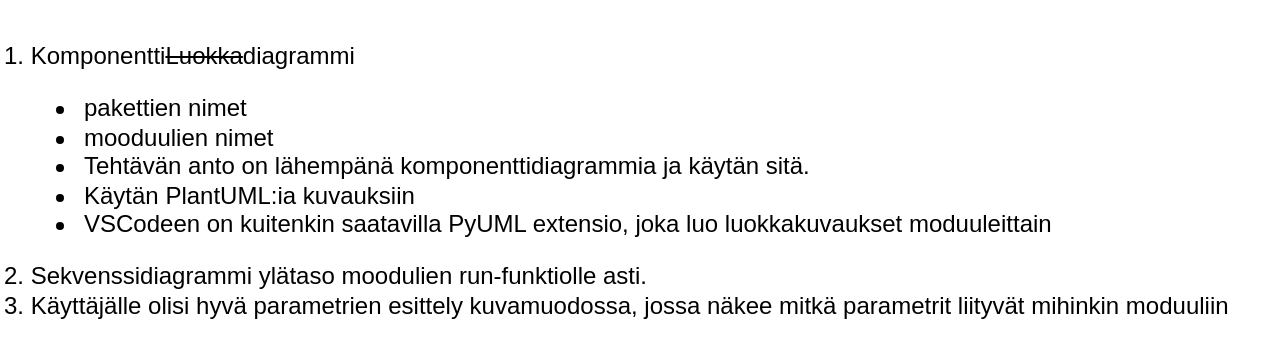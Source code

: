 <mxfile version="26.0.16" pages="3">
  <diagram name="Page-1" id="6slvv6IzBOBA_isSImfn">
    <mxGraphModel dx="2021" dy="614" grid="1" gridSize="10" guides="1" tooltips="1" connect="1" arrows="1" fold="1" page="1" pageScale="1" pageWidth="827" pageHeight="1169" math="0" shadow="0">
      <root>
        <mxCell id="0" />
        <mxCell id="1" parent="0" />
        <mxCell id="uFLB6n6X3wPtEoQjT_Hl-1" value="&lt;span style=&quot;background-color: transparent;&quot;&gt;1. Komponentti&lt;/span&gt;&lt;strike style=&quot;background-color: transparent;&quot;&gt;Luokka&lt;/strike&gt;&lt;span style=&quot;background-color: transparent;&quot;&gt;diagrammi&lt;/span&gt;&lt;br&gt;&lt;ul&gt;&lt;li&gt;&lt;span style=&quot;background-color: transparent;&quot;&gt;pakettien nimet&lt;/span&gt;&lt;/li&gt;&lt;li&gt;&lt;span style=&quot;background-color: transparent;&quot;&gt;mooduulien nimet&lt;/span&gt;&lt;/li&gt;&lt;li&gt;Tehtävän anto on lähempänä komponenttidiagrammia ja käytän sitä.&lt;/li&gt;&lt;li&gt;Käytän PlantUML:ia kuvauksiin&lt;/li&gt;&lt;li&gt;VSCodeen on kuitenkin saatavilla PyUML extensio, joka luo luokkakuvaukset moduuleittain&lt;/li&gt;&lt;/ul&gt;&lt;span style=&quot;background-color: transparent;&quot;&gt;2. Sekvenssidiagrammi ylätaso&amp;nbsp;&lt;/span&gt;&lt;span style=&quot;background-color: transparent; text-align: center;&quot;&gt;moodulien run-funktiolle asti.&lt;/span&gt;&lt;div&gt;&lt;span style=&quot;background-color: transparent; text-align: center; color: rgb(0, 0, 0);&quot;&gt;3. Käyttäjälle olisi hyvä&amp;nbsp;&lt;/span&gt;&lt;span style=&quot;background-color: transparent; text-align: center;&quot;&gt;parametrien esittely kuvamuodossa, jossa näkee&lt;/span&gt;&lt;span style=&quot;background-color: transparent; text-align: center;&quot;&gt;&amp;nbsp;mitkä parametrit liityvät mihinkin moduuliin&lt;/span&gt;&lt;/div&gt;" style="text;html=1;align=left;verticalAlign=middle;resizable=0;points=[];autosize=1;strokeColor=none;fillColor=none;" parent="1" vertex="1">
          <mxGeometry x="-799" y="105" width="640" height="180" as="geometry" />
        </mxCell>
      </root>
    </mxGraphModel>
  </diagram>
  <diagram id="EeSSJdqNTE1-qyrq3BQP" name="class-diagram">
    <mxGraphModel dx="2388" dy="1228" grid="1" gridSize="10" guides="1" tooltips="1" connect="1" arrows="1" fold="1" page="1" pageScale="1" pageWidth="827" pageHeight="1169" math="0" shadow="0">
      <root>
        <mxCell id="0" />
        <mxCell id="1" parent="0" />
        <mxCell id="9Trrv4ognd6wZocpCEw_-1" value="Baresoil" style="swimlane;fontStyle=1;align=center;verticalAlign=top;childLayout=stackLayout;horizontal=1;startSize=34.545;horizontalStack=0;resizeParent=1;resizeParentMax=0;resizeLast=0;collapsible=0;marginBottom=0;" vertex="1" parent="1">
          <mxGeometry x="606" y="176" width="162" height="182.545" as="geometry" />
        </mxCell>
        <mxCell id="9Trrv4ognd6wZocpCEw_-2" style="line;strokeWidth=1;fillColor=none;align=left;verticalAlign=middle;spacingTop=-1;spacingLeft=3;spacingRight=3;rotatable=0;labelPosition=right;points=[];portConstraint=eastwest;strokeColor=inherit;" vertex="1" parent="9Trrv4ognd6wZocpCEw_-1">
          <mxGeometry y="34.545" width="162" height="8" as="geometry" />
        </mxCell>
        <mxCell id="9Trrv4ognd6wZocpCEw_-3" value="run()" style="text;strokeColor=none;fillColor=none;align=left;verticalAlign=top;spacingLeft=4;spacingRight=4;overflow=hidden;rotatable=0;points=[[0,0.5],[1,0.5]];portConstraint=eastwest;" vertex="1" parent="9Trrv4ognd6wZocpCEw_-1">
          <mxGeometry y="42.545" width="162" height="35" as="geometry" />
        </mxCell>
        <mxCell id="9Trrv4ognd6wZocpCEw_-4" value="update()" style="text;strokeColor=none;fillColor=none;align=left;verticalAlign=top;spacingLeft=4;spacingRight=4;overflow=hidden;rotatable=0;points=[[0,0.5],[1,0.5]];portConstraint=eastwest;" vertex="1" parent="9Trrv4ognd6wZocpCEw_-1">
          <mxGeometry y="77.545" width="162" height="35" as="geometry" />
        </mxCell>
        <mxCell id="9Trrv4ognd6wZocpCEw_-5" value="restore()" style="text;strokeColor=none;fillColor=none;align=left;verticalAlign=top;spacingLeft=4;spacingRight=4;overflow=hidden;rotatable=0;points=[[0,0.5],[1,0.5]];portConstraint=eastwest;" vertex="1" parent="9Trrv4ognd6wZocpCEw_-1">
          <mxGeometry y="112.545" width="162" height="35" as="geometry" />
        </mxCell>
        <mxCell id="9Trrv4ognd6wZocpCEw_-6" value="heat_balance()" style="text;strokeColor=none;fillColor=none;align=left;verticalAlign=top;spacingLeft=4;spacingRight=4;overflow=hidden;rotatable=0;points=[[0,0.5],[1,0.5]];portConstraint=eastwest;" vertex="1" parent="9Trrv4ognd6wZocpCEw_-1">
          <mxGeometry y="147.545" width="162" height="35" as="geometry" />
        </mxCell>
        <mxCell id="9Trrv4ognd6wZocpCEw_-7" value="OrganicLayer" style="swimlane;fontStyle=1;align=center;verticalAlign=top;childLayout=stackLayout;horizontal=1;startSize=27.314;horizontalStack=0;resizeParent=1;resizeParentMax=0;resizeLast=0;collapsible=0;marginBottom=0;" vertex="1" parent="1">
          <mxGeometry x="128" y="996" width="340" height="467.314" as="geometry" />
        </mxCell>
        <mxCell id="9Trrv4ognd6wZocpCEw_-8" style="line;strokeWidth=1;fillColor=none;align=left;verticalAlign=middle;spacingTop=-1;spacingLeft=3;spacingRight=3;rotatable=0;labelPosition=right;points=[];portConstraint=eastwest;strokeColor=inherit;" vertex="1" parent="9Trrv4ognd6wZocpCEw_-7">
          <mxGeometry y="27.314" width="340" height="8" as="geometry" />
        </mxCell>
        <mxCell id="9Trrv4ognd6wZocpCEw_-9" value="run()" style="text;strokeColor=none;fillColor=none;align=left;verticalAlign=top;spacingLeft=4;spacingRight=4;overflow=hidden;rotatable=0;points=[[0,0.5],[1,0.5]];portConstraint=eastwest;" vertex="1" parent="9Trrv4ognd6wZocpCEw_-7">
          <mxGeometry y="35.314" width="340" height="27" as="geometry" />
        </mxCell>
        <mxCell id="9Trrv4ognd6wZocpCEw_-10" value="update_state()" style="text;strokeColor=none;fillColor=none;align=left;verticalAlign=top;spacingLeft=4;spacingRight=4;overflow=hidden;rotatable=0;points=[[0,0.5],[1,0.5]];portConstraint=eastwest;" vertex="1" parent="9Trrv4ognd6wZocpCEw_-7">
          <mxGeometry y="62.314" width="340" height="27" as="geometry" />
        </mxCell>
        <mxCell id="9Trrv4ognd6wZocpCEw_-11" value="heat_and_water_exchange()" style="text;strokeColor=none;fillColor=none;align=left;verticalAlign=top;spacingLeft=4;spacingRight=4;overflow=hidden;rotatable=0;points=[[0,0.5],[1,0.5]];portConstraint=eastwest;" vertex="1" parent="9Trrv4ognd6wZocpCEw_-7">
          <mxGeometry y="89.314" width="340" height="27" as="geometry" />
        </mxCell>
        <mxCell id="9Trrv4ognd6wZocpCEw_-12" value="water_heat_tendencies()" style="text;strokeColor=none;fillColor=none;align=left;verticalAlign=top;spacingLeft=4;spacingRight=4;overflow=hidden;rotatable=0;points=[[0,0.5],[1,0.5]];portConstraint=eastwest;" vertex="1" parent="9Trrv4ognd6wZocpCEw_-7">
          <mxGeometry y="116.314" width="340" height="27" as="geometry" />
        </mxCell>
        <mxCell id="9Trrv4ognd6wZocpCEw_-13" value="water_exchange()" style="text;strokeColor=none;fillColor=none;align=left;verticalAlign=top;spacingLeft=4;spacingRight=4;overflow=hidden;rotatable=0;points=[[0,0.5],[1,0.5]];portConstraint=eastwest;" vertex="1" parent="9Trrv4ognd6wZocpCEw_-7">
          <mxGeometry y="143.314" width="340" height="27" as="geometry" />
        </mxCell>
        <mxCell id="9Trrv4ognd6wZocpCEw_-14" value="reflectance()" style="text;strokeColor=none;fillColor=none;align=left;verticalAlign=top;spacingLeft=4;spacingRight=4;overflow=hidden;rotatable=0;points=[[0,0.5],[1,0.5]];portConstraint=eastwest;" vertex="1" parent="9Trrv4ognd6wZocpCEw_-7">
          <mxGeometry y="170.314" width="340" height="27" as="geometry" />
        </mxCell>
        <mxCell id="9Trrv4ognd6wZocpCEw_-15" value="thermal_conductivity()" style="text;strokeColor=none;fillColor=none;align=left;verticalAlign=top;spacingLeft=4;spacingRight=4;overflow=hidden;rotatable=0;points=[[0,0.5],[1,0.5]];portConstraint=eastwest;" vertex="1" parent="9Trrv4ognd6wZocpCEw_-7">
          <mxGeometry y="197.314" width="340" height="27" as="geometry" />
        </mxCell>
        <mxCell id="9Trrv4ognd6wZocpCEw_-16" value="surface_atm_conductance()" style="text;strokeColor=none;fillColor=none;align=left;verticalAlign=top;spacingLeft=4;spacingRight=4;overflow=hidden;rotatable=0;points=[[0,0.5],[1,0.5]];portConstraint=eastwest;" vertex="1" parent="9Trrv4ognd6wZocpCEw_-7">
          <mxGeometry y="224.314" width="340" height="27" as="geometry" />
        </mxCell>
        <mxCell id="9Trrv4ognd6wZocpCEw_-17" value="evaporation_through_organic_layer()" style="text;strokeColor=none;fillColor=none;align=left;verticalAlign=top;spacingLeft=4;spacingRight=4;overflow=hidden;rotatable=0;points=[[0,0.5],[1,0.5]];portConstraint=eastwest;" vertex="1" parent="9Trrv4ognd6wZocpCEw_-7">
          <mxGeometry y="251.314" width="340" height="27" as="geometry" />
        </mxCell>
        <mxCell id="9Trrv4ognd6wZocpCEw_-18" value="water_retention_curve()" style="text;strokeColor=none;fillColor=none;align=left;verticalAlign=top;spacingLeft=4;spacingRight=4;overflow=hidden;rotatable=0;points=[[0,0.5],[1,0.5]];portConstraint=eastwest;" vertex="1" parent="9Trrv4ognd6wZocpCEw_-7">
          <mxGeometry y="278.314" width="340" height="27" as="geometry" />
        </mxCell>
        <mxCell id="9Trrv4ognd6wZocpCEw_-19" value="theta_psi()" style="text;strokeColor=none;fillColor=none;align=left;verticalAlign=top;spacingLeft=4;spacingRight=4;overflow=hidden;rotatable=0;points=[[0,0.5],[1,0.5]];portConstraint=eastwest;" vertex="1" parent="9Trrv4ognd6wZocpCEw_-7">
          <mxGeometry y="305.314" width="340" height="27" as="geometry" />
        </mxCell>
        <mxCell id="9Trrv4ognd6wZocpCEw_-20" value="psi_theta()" style="text;strokeColor=none;fillColor=none;align=left;verticalAlign=top;spacingLeft=4;spacingRight=4;overflow=hidden;rotatable=0;points=[[0,0.5],[1,0.5]];portConstraint=eastwest;" vertex="1" parent="9Trrv4ognd6wZocpCEw_-7">
          <mxGeometry y="332.314" width="340" height="27" as="geometry" />
        </mxCell>
        <mxCell id="9Trrv4ognd6wZocpCEw_-21" value="hydraulic_conductivity()" style="text;strokeColor=none;fillColor=none;align=left;verticalAlign=top;spacingLeft=4;spacingRight=4;overflow=hidden;rotatable=0;points=[[0,0.5],[1,0.5]];portConstraint=eastwest;" vertex="1" parent="9Trrv4ognd6wZocpCEw_-7">
          <mxGeometry y="359.314" width="340" height="27" as="geometry" />
        </mxCell>
        <mxCell id="9Trrv4ognd6wZocpCEw_-22" value="saturation_vapor_pressure()" style="text;strokeColor=none;fillColor=none;align=left;verticalAlign=top;spacingLeft=4;spacingRight=4;overflow=hidden;rotatable=0;points=[[0,0.5],[1,0.5]];portConstraint=eastwest;" vertex="1" parent="9Trrv4ognd6wZocpCEw_-7">
          <mxGeometry y="386.314" width="340" height="27" as="geometry" />
        </mxCell>
        <mxCell id="9Trrv4ognd6wZocpCEw_-23" value="moss_atm_conductance()" style="text;strokeColor=none;fillColor=none;align=left;verticalAlign=top;spacingLeft=4;spacingRight=4;overflow=hidden;rotatable=0;points=[[0,0.5],[1,0.5]];portConstraint=eastwest;" vertex="1" parent="9Trrv4ognd6wZocpCEw_-7">
          <mxGeometry y="413.314" width="340" height="27" as="geometry" />
        </mxCell>
        <mxCell id="9Trrv4ognd6wZocpCEw_-24" value="soil_boundary_layer_conductance()" style="text;strokeColor=none;fillColor=none;align=left;verticalAlign=top;spacingLeft=4;spacingRight=4;overflow=hidden;rotatable=0;points=[[0,0.5],[1,0.5]];portConstraint=eastwest;" vertex="1" parent="9Trrv4ognd6wZocpCEw_-7">
          <mxGeometry y="440.314" width="340" height="27" as="geometry" />
        </mxCell>
        <mxCell id="9Trrv4ognd6wZocpCEw_-25" value="BryophyteFarquhar" style="swimlane;fontStyle=1;align=center;verticalAlign=top;childLayout=stackLayout;horizontal=1;startSize=32.923;horizontalStack=0;resizeParent=1;resizeParentMax=0;resizeLast=0;collapsible=0;marginBottom=0;" vertex="1" parent="1">
          <mxGeometry x="20" y="1532" width="276" height="205.923" as="geometry" />
        </mxCell>
        <mxCell id="9Trrv4ognd6wZocpCEw_-26" style="line;strokeWidth=1;fillColor=none;align=left;verticalAlign=middle;spacingTop=-1;spacingLeft=3;spacingRight=3;rotatable=0;labelPosition=right;points=[];portConstraint=eastwest;strokeColor=inherit;" vertex="1" parent="9Trrv4ognd6wZocpCEw_-25">
          <mxGeometry y="32.923" width="276" height="8" as="geometry" />
        </mxCell>
        <mxCell id="9Trrv4ognd6wZocpCEw_-27" value="co2_exchange()" style="text;strokeColor=none;fillColor=none;align=left;verticalAlign=top;spacingLeft=4;spacingRight=4;overflow=hidden;rotatable=0;points=[[0,0.5],[1,0.5]];portConstraint=eastwest;" vertex="1" parent="9Trrv4ognd6wZocpCEw_-25">
          <mxGeometry y="40.923" width="276" height="33" as="geometry" />
        </mxCell>
        <mxCell id="9Trrv4ognd6wZocpCEw_-28" value="conductance()" style="text;strokeColor=none;fillColor=none;align=left;verticalAlign=top;spacingLeft=4;spacingRight=4;overflow=hidden;rotatable=0;points=[[0,0.5],[1,0.5]];portConstraint=eastwest;" vertex="1" parent="9Trrv4ognd6wZocpCEw_-25">
          <mxGeometry y="73.923" width="276" height="33" as="geometry" />
        </mxCell>
        <mxCell id="9Trrv4ognd6wZocpCEw_-29" value="relative_capacity()" style="text;strokeColor=none;fillColor=none;align=left;verticalAlign=top;spacingLeft=4;spacingRight=4;overflow=hidden;rotatable=0;points=[[0,0.5],[1,0.5]];portConstraint=eastwest;" vertex="1" parent="9Trrv4ognd6wZocpCEw_-25">
          <mxGeometry y="106.923" width="276" height="33" as="geometry" />
        </mxCell>
        <mxCell id="9Trrv4ognd6wZocpCEw_-30" value="photo_farquhar()" style="text;strokeColor=none;fillColor=none;align=left;verticalAlign=top;spacingLeft=4;spacingRight=4;overflow=hidden;rotatable=0;points=[[0,0.5],[1,0.5]];portConstraint=eastwest;" vertex="1" parent="9Trrv4ognd6wZocpCEw_-25">
          <mxGeometry y="139.923" width="276" height="33" as="geometry" />
        </mxCell>
        <mxCell id="9Trrv4ognd6wZocpCEw_-31" value="topt_deltaS_conversion()" style="text;strokeColor=none;fillColor=none;align=left;verticalAlign=top;spacingLeft=4;spacingRight=4;overflow=hidden;rotatable=0;points=[[0,0.5],[1,0.5]];portConstraint=eastwest;" vertex="1" parent="9Trrv4ognd6wZocpCEw_-25">
          <mxGeometry y="172.923" width="276" height="33" as="geometry" />
        </mxCell>
        <mxCell id="9Trrv4ognd6wZocpCEw_-32" value="OrganicRespiration" style="swimlane;fontStyle=1;align=center;verticalAlign=top;childLayout=stackLayout;horizontal=1;startSize=47.2;horizontalStack=0;resizeParent=1;resizeParentMax=0;resizeLast=0;collapsible=0;marginBottom=0;" vertex="1" parent="1">
          <mxGeometry x="346" y="1580" width="184" height="102.2" as="geometry" />
        </mxCell>
        <mxCell id="9Trrv4ognd6wZocpCEw_-33" style="line;strokeWidth=1;fillColor=none;align=left;verticalAlign=middle;spacingTop=-1;spacingLeft=3;spacingRight=3;rotatable=0;labelPosition=right;points=[];portConstraint=eastwest;strokeColor=inherit;" vertex="1" parent="9Trrv4ognd6wZocpCEw_-32">
          <mxGeometry y="47.2" width="184" height="8" as="geometry" />
        </mxCell>
        <mxCell id="9Trrv4ognd6wZocpCEw_-34" value="respiration()" style="text;strokeColor=none;fillColor=none;align=left;verticalAlign=top;spacingLeft=4;spacingRight=4;overflow=hidden;rotatable=0;points=[[0,0.5],[1,0.5]];portConstraint=eastwest;" vertex="1" parent="9Trrv4ognd6wZocpCEw_-32">
          <mxGeometry y="55.2" width="184" height="47" as="geometry" />
        </mxCell>
        <mxCell id="9Trrv4ognd6wZocpCEw_-35" value="BryophyteCarbon" style="swimlane;fontStyle=1;align=center;verticalAlign=top;childLayout=stackLayout;horizontal=1;startSize=47.2;horizontalStack=0;resizeParent=1;resizeParentMax=0;resizeLast=0;collapsible=0;marginBottom=0;" vertex="1" parent="1">
          <mxGeometry x="818" y="212" width="225" height="102.2" as="geometry" />
        </mxCell>
        <mxCell id="9Trrv4ognd6wZocpCEw_-36" style="line;strokeWidth=1;fillColor=none;align=left;verticalAlign=middle;spacingTop=-1;spacingLeft=3;spacingRight=3;rotatable=0;labelPosition=right;points=[];portConstraint=eastwest;strokeColor=inherit;" vertex="1" parent="9Trrv4ognd6wZocpCEw_-35">
          <mxGeometry y="47.2" width="225" height="8" as="geometry" />
        </mxCell>
        <mxCell id="9Trrv4ognd6wZocpCEw_-37" value="carbon_exchange()" style="text;strokeColor=none;fillColor=none;align=left;verticalAlign=top;spacingLeft=4;spacingRight=4;overflow=hidden;rotatable=0;points=[[0,0.5],[1,0.5]];portConstraint=eastwest;" vertex="1" parent="9Trrv4ognd6wZocpCEw_-35">
          <mxGeometry y="55.2" width="225" height="47" as="geometry" />
        </mxCell>
        <mxCell id="9Trrv4ognd6wZocpCEw_-38" value="SoilRespiration" style="swimlane;fontStyle=1;align=center;verticalAlign=top;childLayout=stackLayout;horizontal=1;startSize=47.2;horizontalStack=0;resizeParent=1;resizeParentMax=0;resizeLast=0;collapsible=0;marginBottom=0;" vertex="1" parent="1">
          <mxGeometry x="518" y="1176" width="169" height="102.2" as="geometry" />
        </mxCell>
        <mxCell id="9Trrv4ognd6wZocpCEw_-39" style="line;strokeWidth=1;fillColor=none;align=left;verticalAlign=middle;spacingTop=-1;spacingLeft=3;spacingRight=3;rotatable=0;labelPosition=right;points=[];portConstraint=eastwest;strokeColor=inherit;" vertex="1" parent="9Trrv4ognd6wZocpCEw_-38">
          <mxGeometry y="47.2" width="169" height="8" as="geometry" />
        </mxCell>
        <mxCell id="9Trrv4ognd6wZocpCEw_-40" value="respiration()" style="text;strokeColor=none;fillColor=none;align=left;verticalAlign=top;spacingLeft=4;spacingRight=4;overflow=hidden;rotatable=0;points=[[0,0.5],[1,0.5]];portConstraint=eastwest;" vertex="1" parent="9Trrv4ognd6wZocpCEw_-38">
          <mxGeometry y="55.2" width="169" height="47" as="geometry" />
        </mxCell>
        <mxCell id="9Trrv4ognd6wZocpCEw_-41" value="ForestFloor" style="swimlane;fontStyle=1;align=center;verticalAlign=top;childLayout=stackLayout;horizontal=1;startSize=40.571;horizontalStack=0;resizeParent=1;resizeParentMax=0;resizeLast=0;collapsible=0;marginBottom=0;" vertex="1" parent="1">
          <mxGeometry x="538" y="688" width="129" height="130.571" as="geometry" />
        </mxCell>
        <mxCell id="9Trrv4ognd6wZocpCEw_-42" style="line;strokeWidth=1;fillColor=none;align=left;verticalAlign=middle;spacingTop=-1;spacingLeft=3;spacingRight=3;rotatable=0;labelPosition=right;points=[];portConstraint=eastwest;strokeColor=inherit;" vertex="1" parent="9Trrv4ognd6wZocpCEw_-41">
          <mxGeometry y="40.571" width="129" height="8" as="geometry" />
        </mxCell>
        <mxCell id="9Trrv4ognd6wZocpCEw_-43" value="run()" style="text;strokeColor=none;fillColor=none;align=left;verticalAlign=top;spacingLeft=4;spacingRight=4;overflow=hidden;rotatable=0;points=[[0,0.5],[1,0.5]];portConstraint=eastwest;" vertex="1" parent="9Trrv4ognd6wZocpCEw_-41">
          <mxGeometry y="48.571" width="129" height="41" as="geometry" />
        </mxCell>
        <mxCell id="9Trrv4ognd6wZocpCEw_-44" value="update()" style="text;strokeColor=none;fillColor=none;align=left;verticalAlign=top;spacingLeft=4;spacingRight=4;overflow=hidden;rotatable=0;points=[[0,0.5],[1,0.5]];portConstraint=eastwest;" vertex="1" parent="9Trrv4ognd6wZocpCEw_-41">
          <mxGeometry y="89.571" width="129" height="41" as="geometry" />
        </mxCell>
        <mxCell id="9Trrv4ognd6wZocpCEw_-45" value="CanopyModel" style="swimlane;fontStyle=1;align=center;verticalAlign=top;childLayout=stackLayout;horizontal=1;startSize=36.889;horizontalStack=0;resizeParent=1;resizeParentMax=0;resizeLast=0;collapsible=0;marginBottom=0;" vertex="1" parent="1">
          <mxGeometry x="1093" y="188" width="152" height="155.889" as="geometry" />
        </mxCell>
        <mxCell id="9Trrv4ognd6wZocpCEw_-46" style="line;strokeWidth=1;fillColor=none;align=left;verticalAlign=middle;spacingTop=-1;spacingLeft=3;spacingRight=3;rotatable=0;labelPosition=right;points=[];portConstraint=eastwest;strokeColor=inherit;" vertex="1" parent="9Trrv4ognd6wZocpCEw_-45">
          <mxGeometry y="36.889" width="152" height="8" as="geometry" />
        </mxCell>
        <mxCell id="9Trrv4ognd6wZocpCEw_-47" value="run()" style="text;strokeColor=none;fillColor=none;align=left;verticalAlign=top;spacingLeft=4;spacingRight=4;overflow=hidden;rotatable=0;points=[[0,0.5],[1,0.5]];portConstraint=eastwest;" vertex="1" parent="9Trrv4ognd6wZocpCEw_-45">
          <mxGeometry y="44.889" width="152" height="37" as="geometry" />
        </mxCell>
        <mxCell id="9Trrv4ognd6wZocpCEw_-48" value="run_daily()" style="text;strokeColor=none;fillColor=none;align=left;verticalAlign=top;spacingLeft=4;spacingRight=4;overflow=hidden;rotatable=0;points=[[0,0.5],[1,0.5]];portConstraint=eastwest;" vertex="1" parent="9Trrv4ognd6wZocpCEw_-45">
          <mxGeometry y="81.889" width="152" height="37" as="geometry" />
        </mxCell>
        <mxCell id="9Trrv4ognd6wZocpCEw_-49" value="_restore()" style="text;strokeColor=none;fillColor=none;align=left;verticalAlign=top;spacingLeft=4;spacingRight=4;overflow=hidden;rotatable=0;points=[[0,0.5],[1,0.5]];portConstraint=eastwest;" vertex="1" parent="9Trrv4ognd6wZocpCEw_-45">
          <mxGeometry y="118.889" width="152" height="37" as="geometry" />
        </mxCell>
        <mxCell id="9Trrv4ognd6wZocpCEw_-50" value="Interception" style="swimlane;fontStyle=1;align=center;verticalAlign=top;childLayout=stackLayout;horizontal=1;startSize=40.571;horizontalStack=0;resizeParent=1;resizeParentMax=0;resizeLast=0;collapsible=0;marginBottom=0;" vertex="1" parent="1">
          <mxGeometry x="800" y="688" width="132" height="130.571" as="geometry" />
        </mxCell>
        <mxCell id="9Trrv4ognd6wZocpCEw_-51" style="line;strokeWidth=1;fillColor=none;align=left;verticalAlign=middle;spacingTop=-1;spacingLeft=3;spacingRight=3;rotatable=0;labelPosition=right;points=[];portConstraint=eastwest;strokeColor=inherit;" vertex="1" parent="9Trrv4ognd6wZocpCEw_-50">
          <mxGeometry y="40.571" width="132" height="8" as="geometry" />
        </mxCell>
        <mxCell id="9Trrv4ognd6wZocpCEw_-52" value="run()" style="text;strokeColor=none;fillColor=none;align=left;verticalAlign=top;spacingLeft=4;spacingRight=4;overflow=hidden;rotatable=0;points=[[0,0.5],[1,0.5]];portConstraint=eastwest;" vertex="1" parent="9Trrv4ognd6wZocpCEw_-50">
          <mxGeometry y="48.571" width="132" height="41" as="geometry" />
        </mxCell>
        <mxCell id="9Trrv4ognd6wZocpCEw_-53" value="update()" style="text;strokeColor=none;fillColor=none;align=left;verticalAlign=top;spacingLeft=4;spacingRight=4;overflow=hidden;rotatable=0;points=[[0,0.5],[1,0.5]];portConstraint=eastwest;" vertex="1" parent="9Trrv4ognd6wZocpCEw_-50">
          <mxGeometry y="89.571" width="132" height="41" as="geometry" />
        </mxCell>
        <mxCell id="9Trrv4ognd6wZocpCEw_-54" value="DegreeDaySnow" style="swimlane;fontStyle=1;align=center;verticalAlign=top;childLayout=stackLayout;horizontal=1;startSize=40.571;horizontalStack=0;resizeParent=1;resizeParentMax=0;resizeLast=0;collapsible=0;marginBottom=0;" vertex="1" parent="1">
          <mxGeometry x="737" y="1164" width="145" height="130.571" as="geometry" />
        </mxCell>
        <mxCell id="9Trrv4ognd6wZocpCEw_-55" style="line;strokeWidth=1;fillColor=none;align=left;verticalAlign=middle;spacingTop=-1;spacingLeft=3;spacingRight=3;rotatable=0;labelPosition=right;points=[];portConstraint=eastwest;strokeColor=inherit;" vertex="1" parent="9Trrv4ognd6wZocpCEw_-54">
          <mxGeometry y="40.571" width="145" height="8" as="geometry" />
        </mxCell>
        <mxCell id="9Trrv4ognd6wZocpCEw_-56" value="update()" style="text;strokeColor=none;fillColor=none;align=left;verticalAlign=top;spacingLeft=4;spacingRight=4;overflow=hidden;rotatable=0;points=[[0,0.5],[1,0.5]];portConstraint=eastwest;" vertex="1" parent="9Trrv4ognd6wZocpCEw_-54">
          <mxGeometry y="48.571" width="145" height="41" as="geometry" />
        </mxCell>
        <mxCell id="9Trrv4ognd6wZocpCEw_-57" value="run()" style="text;strokeColor=none;fillColor=none;align=left;verticalAlign=top;spacingLeft=4;spacingRight=4;overflow=hidden;rotatable=0;points=[[0,0.5],[1,0.5]];portConstraint=eastwest;" vertex="1" parent="9Trrv4ognd6wZocpCEw_-54">
          <mxGeometry y="89.571" width="145" height="41" as="geometry" />
        </mxCell>
        <mxCell id="9Trrv4ognd6wZocpCEw_-58" value="PlantType" style="swimlane;fontStyle=1;align=center;verticalAlign=top;childLayout=stackLayout;horizontal=1;startSize=34.545;horizontalStack=0;resizeParent=1;resizeParentMax=0;resizeLast=0;collapsible=0;marginBottom=0;" vertex="1" parent="1">
          <mxGeometry x="1065" y="664" width="208" height="182.545" as="geometry" />
        </mxCell>
        <mxCell id="9Trrv4ognd6wZocpCEw_-59" style="line;strokeWidth=1;fillColor=none;align=left;verticalAlign=middle;spacingTop=-1;spacingLeft=3;spacingRight=3;rotatable=0;labelPosition=right;points=[];portConstraint=eastwest;strokeColor=inherit;" vertex="1" parent="9Trrv4ognd6wZocpCEw_-58">
          <mxGeometry y="34.545" width="208" height="8" as="geometry" />
        </mxCell>
        <mxCell id="9Trrv4ognd6wZocpCEw_-60" value="run()" style="text;strokeColor=none;fillColor=none;align=left;verticalAlign=top;spacingLeft=4;spacingRight=4;overflow=hidden;rotatable=0;points=[[0,0.5],[1,0.5]];portConstraint=eastwest;" vertex="1" parent="9Trrv4ognd6wZocpCEw_-58">
          <mxGeometry y="42.545" width="208" height="35" as="geometry" />
        </mxCell>
        <mxCell id="9Trrv4ognd6wZocpCEw_-61" value="update_daily()" style="text;strokeColor=none;fillColor=none;align=left;verticalAlign=top;spacingLeft=4;spacingRight=4;overflow=hidden;rotatable=0;points=[[0,0.5],[1,0.5]];portConstraint=eastwest;" vertex="1" parent="9Trrv4ognd6wZocpCEw_-58">
          <mxGeometry y="77.545" width="208" height="35" as="geometry" />
        </mxCell>
        <mxCell id="9Trrv4ognd6wZocpCEw_-62" value="leaf_gas_exchange()" style="text;strokeColor=none;fillColor=none;align=left;verticalAlign=top;spacingLeft=4;spacingRight=4;overflow=hidden;rotatable=0;points=[[0,0.5],[1,0.5]];portConstraint=eastwest;" vertex="1" parent="9Trrv4ognd6wZocpCEw_-58">
          <mxGeometry y="112.545" width="208" height="35" as="geometry" />
        </mxCell>
        <mxCell id="9Trrv4ognd6wZocpCEw_-63" value="_outputs()" style="text;strokeColor=none;fillColor=none;align=left;verticalAlign=top;spacingLeft=4;spacingRight=4;overflow=hidden;rotatable=0;points=[[0,0.5],[1,0.5]];portConstraint=eastwest;" vertex="1" parent="9Trrv4ognd6wZocpCEw_-58">
          <mxGeometry y="147.545" width="208" height="35" as="geometry" />
        </mxCell>
        <mxCell id="9Trrv4ognd6wZocpCEw_-64" value="Radiation" style="swimlane;fontStyle=1;align=center;verticalAlign=top;childLayout=stackLayout;horizontal=1;startSize=28.64;horizontalStack=0;resizeParent=1;resizeParentMax=0;resizeLast=0;collapsible=0;marginBottom=0;" vertex="1" parent="1">
          <mxGeometry x="1323" y="580" width="246" height="355.64" as="geometry" />
        </mxCell>
        <mxCell id="9Trrv4ognd6wZocpCEw_-65" style="line;strokeWidth=1;fillColor=none;align=left;verticalAlign=middle;spacingTop=-1;spacingLeft=3;spacingRight=3;rotatable=0;labelPosition=right;points=[];portConstraint=eastwest;strokeColor=inherit;" vertex="1" parent="9Trrv4ognd6wZocpCEw_-64">
          <mxGeometry y="28.64" width="246" height="8" as="geometry" />
        </mxCell>
        <mxCell id="9Trrv4ognd6wZocpCEw_-66" value="shortwave_profiles()" style="text;strokeColor=none;fillColor=none;align=left;verticalAlign=top;spacingLeft=4;spacingRight=4;overflow=hidden;rotatable=0;points=[[0,0.5],[1,0.5]];portConstraint=eastwest;" vertex="1" parent="9Trrv4ognd6wZocpCEw_-64">
          <mxGeometry y="36.64" width="246" height="29" as="geometry" />
        </mxCell>
        <mxCell id="9Trrv4ognd6wZocpCEw_-67" value="longwave_profiles()" style="text;strokeColor=none;fillColor=none;align=left;verticalAlign=top;spacingLeft=4;spacingRight=4;overflow=hidden;rotatable=0;points=[[0,0.5],[1,0.5]];portConstraint=eastwest;" vertex="1" parent="9Trrv4ognd6wZocpCEw_-64">
          <mxGeometry y="65.64" width="246" height="29" as="geometry" />
        </mxCell>
        <mxCell id="9Trrv4ognd6wZocpCEw_-68" value="solar_angles()" style="text;strokeColor=none;fillColor=none;align=left;verticalAlign=top;spacingLeft=4;spacingRight=4;overflow=hidden;rotatable=0;points=[[0,0.5],[1,0.5]];portConstraint=eastwest;" vertex="1" parent="9Trrv4ognd6wZocpCEw_-64">
          <mxGeometry y="94.64" width="246" height="29" as="geometry" />
        </mxCell>
        <mxCell id="9Trrv4ognd6wZocpCEw_-69" value="kbeam()" style="text;strokeColor=none;fillColor=none;align=left;verticalAlign=top;spacingLeft=4;spacingRight=4;overflow=hidden;rotatable=0;points=[[0,0.5],[1,0.5]];portConstraint=eastwest;" vertex="1" parent="9Trrv4ognd6wZocpCEw_-64">
          <mxGeometry y="123.64" width="246" height="29" as="geometry" />
        </mxCell>
        <mxCell id="9Trrv4ognd6wZocpCEw_-70" value="kdiffuse()" style="text;strokeColor=none;fillColor=none;align=left;verticalAlign=top;spacingLeft=4;spacingRight=4;overflow=hidden;rotatable=0;points=[[0,0.5],[1,0.5]];portConstraint=eastwest;" vertex="1" parent="9Trrv4ognd6wZocpCEw_-64">
          <mxGeometry y="152.64" width="246" height="29" as="geometry" />
        </mxCell>
        <mxCell id="9Trrv4ognd6wZocpCEw_-71" value="canopy_sw_ZhaoQualls()" style="text;strokeColor=none;fillColor=none;align=left;verticalAlign=top;spacingLeft=4;spacingRight=4;overflow=hidden;rotatable=0;points=[[0,0.5],[1,0.5]];portConstraint=eastwest;" vertex="1" parent="9Trrv4ognd6wZocpCEw_-64">
          <mxGeometry y="181.64" width="246" height="29" as="geometry" />
        </mxCell>
        <mxCell id="9Trrv4ognd6wZocpCEw_-72" value="canopy_sw_Spitters()" style="text;strokeColor=none;fillColor=none;align=left;verticalAlign=top;spacingLeft=4;spacingRight=4;overflow=hidden;rotatable=0;points=[[0,0.5],[1,0.5]];portConstraint=eastwest;" vertex="1" parent="9Trrv4ognd6wZocpCEw_-64">
          <mxGeometry y="210.64" width="246" height="29" as="geometry" />
        </mxCell>
        <mxCell id="9Trrv4ognd6wZocpCEw_-73" value="compute_clouds_rad()" style="text;strokeColor=none;fillColor=none;align=left;verticalAlign=top;spacingLeft=4;spacingRight=4;overflow=hidden;rotatable=0;points=[[0,0.5],[1,0.5]];portConstraint=eastwest;" vertex="1" parent="9Trrv4ognd6wZocpCEw_-64">
          <mxGeometry y="239.64" width="246" height="29" as="geometry" />
        </mxCell>
        <mxCell id="9Trrv4ognd6wZocpCEw_-74" value="canopy_lw()" style="text;strokeColor=none;fillColor=none;align=left;verticalAlign=top;spacingLeft=4;spacingRight=4;overflow=hidden;rotatable=0;points=[[0,0.5],[1,0.5]];portConstraint=eastwest;" vertex="1" parent="9Trrv4ognd6wZocpCEw_-64">
          <mxGeometry y="268.64" width="246" height="29" as="geometry" />
        </mxCell>
        <mxCell id="9Trrv4ognd6wZocpCEw_-75" value="canopy_lw_ZhaoQualls()" style="text;strokeColor=none;fillColor=none;align=left;verticalAlign=top;spacingLeft=4;spacingRight=4;overflow=hidden;rotatable=0;points=[[0,0.5],[1,0.5]];portConstraint=eastwest;" vertex="1" parent="9Trrv4ognd6wZocpCEw_-64">
          <mxGeometry y="297.64" width="246" height="29" as="geometry" />
        </mxCell>
        <mxCell id="9Trrv4ognd6wZocpCEw_-76" value="test_radiation_functions()" style="text;strokeColor=none;fillColor=none;align=left;verticalAlign=top;spacingLeft=4;spacingRight=4;overflow=hidden;rotatable=0;points=[[0,0.5],[1,0.5]];portConstraint=eastwest;" vertex="1" parent="9Trrv4ognd6wZocpCEw_-64">
          <mxGeometry y="326.64" width="246" height="29" as="geometry" />
        </mxCell>
        <mxCell id="9Trrv4ognd6wZocpCEw_-77" value="Micromet" style="swimlane;fontStyle=1;align=center;verticalAlign=top;childLayout=stackLayout;horizontal=1;startSize=30.105;horizontalStack=0;resizeParent=1;resizeParentMax=0;resizeLast=0;collapsible=0;marginBottom=0;" vertex="1" parent="1">
          <mxGeometry x="1619" y="616" width="242" height="278.105" as="geometry" />
        </mxCell>
        <mxCell id="9Trrv4ognd6wZocpCEw_-78" style="line;strokeWidth=1;fillColor=none;align=left;verticalAlign=middle;spacingTop=-1;spacingLeft=3;spacingRight=3;rotatable=0;labelPosition=right;points=[];portConstraint=eastwest;strokeColor=inherit;" vertex="1" parent="9Trrv4ognd6wZocpCEw_-77">
          <mxGeometry y="30.105" width="242" height="8" as="geometry" />
        </mxCell>
        <mxCell id="9Trrv4ognd6wZocpCEw_-79" value="normalized_flow_stats()" style="text;strokeColor=none;fillColor=none;align=left;verticalAlign=top;spacingLeft=4;spacingRight=4;overflow=hidden;rotatable=0;points=[[0,0.5],[1,0.5]];portConstraint=eastwest;" vertex="1" parent="9Trrv4ognd6wZocpCEw_-77">
          <mxGeometry y="38.105" width="242" height="30" as="geometry" />
        </mxCell>
        <mxCell id="9Trrv4ognd6wZocpCEw_-80" value="update_state()" style="text;strokeColor=none;fillColor=none;align=left;verticalAlign=top;spacingLeft=4;spacingRight=4;overflow=hidden;rotatable=0;points=[[0,0.5],[1,0.5]];portConstraint=eastwest;" vertex="1" parent="9Trrv4ognd6wZocpCEw_-77">
          <mxGeometry y="68.105" width="242" height="30" as="geometry" />
        </mxCell>
        <mxCell id="9Trrv4ognd6wZocpCEw_-81" value="scalar_profiles()" style="text;strokeColor=none;fillColor=none;align=left;verticalAlign=top;spacingLeft=4;spacingRight=4;overflow=hidden;rotatable=0;points=[[0,0.5],[1,0.5]];portConstraint=eastwest;" vertex="1" parent="9Trrv4ognd6wZocpCEw_-77">
          <mxGeometry y="98.105" width="242" height="30" as="geometry" />
        </mxCell>
        <mxCell id="9Trrv4ognd6wZocpCEw_-82" value="closure_1_model_U()" style="text;strokeColor=none;fillColor=none;align=left;verticalAlign=top;spacingLeft=4;spacingRight=4;overflow=hidden;rotatable=0;points=[[0,0.5],[1,0.5]];portConstraint=eastwest;" vertex="1" parent="9Trrv4ognd6wZocpCEw_-77">
          <mxGeometry y="128.105" width="242" height="30" as="geometry" />
        </mxCell>
        <mxCell id="9Trrv4ognd6wZocpCEw_-83" value="closure_1_model_scalar()" style="text;strokeColor=none;fillColor=none;align=left;verticalAlign=top;spacingLeft=4;spacingRight=4;overflow=hidden;rotatable=0;points=[[0,0.5],[1,0.5]];portConstraint=eastwest;" vertex="1" parent="9Trrv4ognd6wZocpCEw_-77">
          <mxGeometry y="158.105" width="242" height="30" as="geometry" />
        </mxCell>
        <mxCell id="9Trrv4ognd6wZocpCEw_-84" value="mixing_length()" style="text;strokeColor=none;fillColor=none;align=left;verticalAlign=top;spacingLeft=4;spacingRight=4;overflow=hidden;rotatable=0;points=[[0,0.5],[1,0.5]];portConstraint=eastwest;" vertex="1" parent="9Trrv4ognd6wZocpCEw_-77">
          <mxGeometry y="188.105" width="242" height="30" as="geometry" />
        </mxCell>
        <mxCell id="9Trrv4ognd6wZocpCEw_-85" value="e_sat()" style="text;strokeColor=none;fillColor=none;align=left;verticalAlign=top;spacingLeft=4;spacingRight=4;overflow=hidden;rotatable=0;points=[[0,0.5],[1,0.5]];portConstraint=eastwest;" vertex="1" parent="9Trrv4ognd6wZocpCEw_-77">
          <mxGeometry y="218.105" width="242" height="30" as="geometry" />
        </mxCell>
        <mxCell id="9Trrv4ognd6wZocpCEw_-86" value="latent_heat()" style="text;strokeColor=none;fillColor=none;align=left;verticalAlign=top;spacingLeft=4;spacingRight=4;overflow=hidden;rotatable=0;points=[[0,0.5],[1,0.5]];portConstraint=eastwest;" vertex="1" parent="9Trrv4ognd6wZocpCEw_-77">
          <mxGeometry y="248.105" width="242" height="30" as="geometry" />
        </mxCell>
        <mxCell id="9Trrv4ognd6wZocpCEw_-87" value="Photo_cycle" style="swimlane;fontStyle=1;align=center;verticalAlign=top;childLayout=stackLayout;horizontal=1;startSize=47.2;horizontalStack=0;resizeParent=1;resizeParentMax=0;resizeLast=0;collapsible=0;marginBottom=0;" vertex="1" parent="1">
          <mxGeometry x="932" y="1176" width="116" height="102.2" as="geometry" />
        </mxCell>
        <mxCell id="9Trrv4ognd6wZocpCEw_-88" style="line;strokeWidth=1;fillColor=none;align=left;verticalAlign=middle;spacingTop=-1;spacingLeft=3;spacingRight=3;rotatable=0;labelPosition=right;points=[];portConstraint=eastwest;strokeColor=inherit;" vertex="1" parent="9Trrv4ognd6wZocpCEw_-87">
          <mxGeometry y="47.2" width="116" height="8" as="geometry" />
        </mxCell>
        <mxCell id="9Trrv4ognd6wZocpCEw_-89" value="run()" style="text;strokeColor=none;fillColor=none;align=left;verticalAlign=top;spacingLeft=4;spacingRight=4;overflow=hidden;rotatable=0;points=[[0,0.5],[1,0.5]];portConstraint=eastwest;" vertex="1" parent="9Trrv4ognd6wZocpCEw_-87">
          <mxGeometry y="55.2" width="116" height="47" as="geometry" />
        </mxCell>
        <mxCell id="9Trrv4ognd6wZocpCEw_-90" value="LAI_cycle" style="swimlane;fontStyle=1;align=center;verticalAlign=top;childLayout=stackLayout;horizontal=1;startSize=40.571;horizontalStack=0;resizeParent=1;resizeParentMax=0;resizeLast=0;collapsible=0;marginBottom=0;" vertex="1" parent="1">
          <mxGeometry x="1098" y="1164" width="142" height="130.571" as="geometry" />
        </mxCell>
        <mxCell id="9Trrv4ognd6wZocpCEw_-91" style="line;strokeWidth=1;fillColor=none;align=left;verticalAlign=middle;spacingTop=-1;spacingLeft=3;spacingRight=3;rotatable=0;labelPosition=right;points=[];portConstraint=eastwest;strokeColor=inherit;" vertex="1" parent="9Trrv4ognd6wZocpCEw_-90">
          <mxGeometry y="40.571" width="142" height="8" as="geometry" />
        </mxCell>
        <mxCell id="9Trrv4ognd6wZocpCEw_-92" value="run()" style="text;strokeColor=none;fillColor=none;align=left;verticalAlign=top;spacingLeft=4;spacingRight=4;overflow=hidden;rotatable=0;points=[[0,0.5],[1,0.5]];portConstraint=eastwest;" vertex="1" parent="9Trrv4ognd6wZocpCEw_-90">
          <mxGeometry y="48.571" width="142" height="41" as="geometry" />
        </mxCell>
        <mxCell id="9Trrv4ognd6wZocpCEw_-93" value="daylength()" style="text;strokeColor=none;fillColor=none;align=left;verticalAlign=top;spacingLeft=4;spacingRight=4;overflow=hidden;rotatable=0;points=[[0,0.5],[1,0.5]];portConstraint=eastwest;" vertex="1" parent="9Trrv4ognd6wZocpCEw_-90">
          <mxGeometry y="89.571" width="142" height="41" as="geometry" />
        </mxCell>
        <mxCell id="9Trrv4ognd6wZocpCEw_-94" value="RootUptake" style="swimlane;fontStyle=1;align=center;verticalAlign=top;childLayout=stackLayout;horizontal=1;startSize=40.571;horizontalStack=0;resizeParent=1;resizeParentMax=0;resizeLast=0;collapsible=0;marginBottom=0;" vertex="1" parent="1">
          <mxGeometry x="1290" y="1164" width="195" height="130.571" as="geometry" />
        </mxCell>
        <mxCell id="9Trrv4ognd6wZocpCEw_-95" style="line;strokeWidth=1;fillColor=none;align=left;verticalAlign=middle;spacingTop=-1;spacingLeft=3;spacingRight=3;rotatable=0;labelPosition=right;points=[];portConstraint=eastwest;strokeColor=inherit;" vertex="1" parent="9Trrv4ognd6wZocpCEw_-94">
          <mxGeometry y="40.571" width="195" height="8" as="geometry" />
        </mxCell>
        <mxCell id="9Trrv4ognd6wZocpCEw_-96" value="wateruptake()" style="text;strokeColor=none;fillColor=none;align=left;verticalAlign=top;spacingLeft=4;spacingRight=4;overflow=hidden;rotatable=0;points=[[0,0.5],[1,0.5]];portConstraint=eastwest;" vertex="1" parent="9Trrv4ognd6wZocpCEw_-94">
          <mxGeometry y="48.571" width="195" height="41" as="geometry" />
        </mxCell>
        <mxCell id="9Trrv4ognd6wZocpCEw_-97" value="RootDistribution()" style="text;strokeColor=none;fillColor=none;align=left;verticalAlign=top;spacingLeft=4;spacingRight=4;overflow=hidden;rotatable=0;points=[[0,0.5],[1,0.5]];portConstraint=eastwest;" vertex="1" parent="9Trrv4ognd6wZocpCEw_-94">
          <mxGeometry y="89.571" width="195" height="41" as="geometry" />
        </mxCell>
        <mxCell id="9Trrv4ognd6wZocpCEw_-98" value="Soil_1D" style="swimlane;fontStyle=1;align=center;verticalAlign=top;childLayout=stackLayout;horizontal=1;startSize=36.889;horizontalStack=0;resizeParent=1;resizeParentMax=0;resizeLast=0;collapsible=0;marginBottom=0;" vertex="1" parent="1">
          <mxGeometry x="2139" y="188" width="154" height="155.889" as="geometry" />
        </mxCell>
        <mxCell id="9Trrv4ognd6wZocpCEw_-99" style="line;strokeWidth=1;fillColor=none;align=left;verticalAlign=middle;spacingTop=-1;spacingLeft=3;spacingRight=3;rotatable=0;labelPosition=right;points=[];portConstraint=eastwest;strokeColor=inherit;" vertex="1" parent="9Trrv4ognd6wZocpCEw_-98">
          <mxGeometry y="36.889" width="154" height="8" as="geometry" />
        </mxCell>
        <mxCell id="9Trrv4ognd6wZocpCEw_-100" value="run()" style="text;strokeColor=none;fillColor=none;align=left;verticalAlign=top;spacingLeft=4;spacingRight=4;overflow=hidden;rotatable=0;points=[[0,0.5],[1,0.5]];portConstraint=eastwest;" vertex="1" parent="9Trrv4ognd6wZocpCEw_-98">
          <mxGeometry y="44.889" width="154" height="37" as="geometry" />
        </mxCell>
        <mxCell id="9Trrv4ognd6wZocpCEw_-101" value="_fill()" style="text;strokeColor=none;fillColor=none;align=left;verticalAlign=top;spacingLeft=4;spacingRight=4;overflow=hidden;rotatable=0;points=[[0,0.5],[1,0.5]];portConstraint=eastwest;" vertex="1" parent="9Trrv4ognd6wZocpCEw_-98">
          <mxGeometry y="81.889" width="154" height="37" as="geometry" />
        </mxCell>
        <mxCell id="9Trrv4ognd6wZocpCEw_-102" value="form_profile()" style="text;strokeColor=none;fillColor=none;align=left;verticalAlign=top;spacingLeft=4;spacingRight=4;overflow=hidden;rotatable=0;points=[[0,0.5],[1,0.5]];portConstraint=eastwest;" vertex="1" parent="9Trrv4ognd6wZocpCEw_-98">
          <mxGeometry y="118.889" width="154" height="37" as="geometry" />
        </mxCell>
        <mxCell id="9Trrv4ognd6wZocpCEw_-103" value="Heat_1D" style="swimlane;fontStyle=1;align=center;verticalAlign=top;childLayout=stackLayout;horizontal=1;startSize=29.524;horizontalStack=0;resizeParent=1;resizeParentMax=0;resizeLast=0;collapsible=0;marginBottom=0;" vertex="1" parent="1">
          <mxGeometry x="1911" y="604" width="296" height="307.524" as="geometry" />
        </mxCell>
        <mxCell id="9Trrv4ognd6wZocpCEw_-104" style="line;strokeWidth=1;fillColor=none;align=left;verticalAlign=middle;spacingTop=-1;spacingLeft=3;spacingRight=3;rotatable=0;labelPosition=right;points=[];portConstraint=eastwest;strokeColor=inherit;" vertex="1" parent="9Trrv4ognd6wZocpCEw_-103">
          <mxGeometry y="29.524" width="296" height="8" as="geometry" />
        </mxCell>
        <mxCell id="9Trrv4ognd6wZocpCEw_-105" value="run()" style="text;strokeColor=none;fillColor=none;align=left;verticalAlign=top;spacingLeft=4;spacingRight=4;overflow=hidden;rotatable=0;points=[[0,0.5],[1,0.5]];portConstraint=eastwest;" vertex="1" parent="9Trrv4ognd6wZocpCEw_-103">
          <mxGeometry y="37.524" width="296" height="30" as="geometry" />
        </mxCell>
        <mxCell id="9Trrv4ognd6wZocpCEw_-106" value="update_state()" style="text;strokeColor=none;fillColor=none;align=left;verticalAlign=top;spacingLeft=4;spacingRight=4;overflow=hidden;rotatable=0;points=[[0,0.5],[1,0.5]];portConstraint=eastwest;" vertex="1" parent="9Trrv4ognd6wZocpCEw_-103">
          <mxGeometry y="67.524" width="296" height="30" as="geometry" />
        </mxCell>
        <mxCell id="9Trrv4ognd6wZocpCEw_-107" value="heatflow1D()" style="text;strokeColor=none;fillColor=none;align=left;verticalAlign=top;spacingLeft=4;spacingRight=4;overflow=hidden;rotatable=0;points=[[0,0.5],[1,0.5]];portConstraint=eastwest;" vertex="1" parent="9Trrv4ognd6wZocpCEw_-103">
          <mxGeometry y="97.524" width="296" height="30" as="geometry" />
        </mxCell>
        <mxCell id="9Trrv4ognd6wZocpCEw_-108" value="heat_content()" style="text;strokeColor=none;fillColor=none;align=left;verticalAlign=top;spacingLeft=4;spacingRight=4;overflow=hidden;rotatable=0;points=[[0,0.5],[1,0.5]];portConstraint=eastwest;" vertex="1" parent="9Trrv4ognd6wZocpCEw_-103">
          <mxGeometry y="127.524" width="296" height="30" as="geometry" />
        </mxCell>
        <mxCell id="9Trrv4ognd6wZocpCEw_-109" value="heat_balance()" style="text;strokeColor=none;fillColor=none;align=left;verticalAlign=top;spacingLeft=4;spacingRight=4;overflow=hidden;rotatable=0;points=[[0,0.5],[1,0.5]];portConstraint=eastwest;" vertex="1" parent="9Trrv4ognd6wZocpCEw_-103">
          <mxGeometry y="157.524" width="296" height="30" as="geometry" />
        </mxCell>
        <mxCell id="9Trrv4ognd6wZocpCEw_-110" value="frozen_water()" style="text;strokeColor=none;fillColor=none;align=left;verticalAlign=top;spacingLeft=4;spacingRight=4;overflow=hidden;rotatable=0;points=[[0,0.5],[1,0.5]];portConstraint=eastwest;" vertex="1" parent="9Trrv4ognd6wZocpCEw_-103">
          <mxGeometry y="187.524" width="296" height="30" as="geometry" />
        </mxCell>
        <mxCell id="9Trrv4ognd6wZocpCEw_-111" value="solid_volumetric_heat_capacity()" style="text;strokeColor=none;fillColor=none;align=left;verticalAlign=top;spacingLeft=4;spacingRight=4;overflow=hidden;rotatable=0;points=[[0,0.5],[1,0.5]];portConstraint=eastwest;" vertex="1" parent="9Trrv4ognd6wZocpCEw_-103">
          <mxGeometry y="217.524" width="296" height="30" as="geometry" />
        </mxCell>
        <mxCell id="9Trrv4ognd6wZocpCEw_-112" value="volumetric_heat_capacity()" style="text;strokeColor=none;fillColor=none;align=left;verticalAlign=top;spacingLeft=4;spacingRight=4;overflow=hidden;rotatable=0;points=[[0,0.5],[1,0.5]];portConstraint=eastwest;" vertex="1" parent="9Trrv4ognd6wZocpCEw_-103">
          <mxGeometry y="247.524" width="296" height="30" as="geometry" />
        </mxCell>
        <mxCell id="9Trrv4ognd6wZocpCEw_-113" value="thermal_conductivity()" style="text;strokeColor=none;fillColor=none;align=left;verticalAlign=top;spacingLeft=4;spacingRight=4;overflow=hidden;rotatable=0;points=[[0,0.5],[1,0.5]];portConstraint=eastwest;" vertex="1" parent="9Trrv4ognd6wZocpCEw_-103">
          <mxGeometry y="277.524" width="296" height="30" as="geometry" />
        </mxCell>
        <mxCell id="9Trrv4ognd6wZocpCEw_-114" value="Water_1D" style="swimlane;fontStyle=1;align=center;verticalAlign=top;childLayout=stackLayout;horizontal=1;startSize=40.571;horizontalStack=0;resizeParent=1;resizeParentMax=0;resizeLast=0;collapsible=0;marginBottom=0;" vertex="1" parent="1">
          <mxGeometry x="2257" y="688" width="167" height="130.571" as="geometry" />
        </mxCell>
        <mxCell id="9Trrv4ognd6wZocpCEw_-115" style="line;strokeWidth=1;fillColor=none;align=left;verticalAlign=middle;spacingTop=-1;spacingLeft=3;spacingRight=3;rotatable=0;labelPosition=right;points=[];portConstraint=eastwest;strokeColor=inherit;" vertex="1" parent="9Trrv4ognd6wZocpCEw_-114">
          <mxGeometry y="40.571" width="167" height="8" as="geometry" />
        </mxCell>
        <mxCell id="9Trrv4ognd6wZocpCEw_-116" value="run()" style="text;strokeColor=none;fillColor=none;align=left;verticalAlign=top;spacingLeft=4;spacingRight=4;overflow=hidden;rotatable=0;points=[[0,0.5],[1,0.5]];portConstraint=eastwest;" vertex="1" parent="9Trrv4ognd6wZocpCEw_-114">
          <mxGeometry y="48.571" width="167" height="41" as="geometry" />
        </mxCell>
        <mxCell id="9Trrv4ognd6wZocpCEw_-117" value="update_state()" style="text;strokeColor=none;fillColor=none;align=left;verticalAlign=top;spacingLeft=4;spacingRight=4;overflow=hidden;rotatable=0;points=[[0,0.5],[1,0.5]];portConstraint=eastwest;" vertex="1" parent="9Trrv4ognd6wZocpCEw_-114">
          <mxGeometry y="89.571" width="167" height="41" as="geometry" />
        </mxCell>
        <mxCell id="9Trrv4ognd6wZocpCEw_-118" value="WaterBucket" style="swimlane;fontStyle=1;align=center;verticalAlign=top;childLayout=stackLayout;horizontal=1;startSize=27.135;horizontalStack=0;resizeParent=1;resizeParentMax=0;resizeLast=0;collapsible=0;marginBottom=0;" vertex="1" parent="1">
          <mxGeometry x="2342" y="20" width="247" height="494.135" as="geometry" />
        </mxCell>
        <mxCell id="9Trrv4ognd6wZocpCEw_-119" style="line;strokeWidth=1;fillColor=none;align=left;verticalAlign=middle;spacingTop=-1;spacingLeft=3;spacingRight=3;rotatable=0;labelPosition=right;points=[];portConstraint=eastwest;strokeColor=inherit;" vertex="1" parent="9Trrv4ognd6wZocpCEw_-118">
          <mxGeometry y="27.135" width="247" height="8" as="geometry" />
        </mxCell>
        <mxCell id="9Trrv4ognd6wZocpCEw_-120" value="update_state()" style="text;strokeColor=none;fillColor=none;align=left;verticalAlign=top;spacingLeft=4;spacingRight=4;overflow=hidden;rotatable=0;points=[[0,0.5],[1,0.5]];portConstraint=eastwest;" vertex="1" parent="9Trrv4ognd6wZocpCEw_-118">
          <mxGeometry y="35.135" width="247" height="27" as="geometry" />
        </mxCell>
        <mxCell id="9Trrv4ognd6wZocpCEw_-121" value="run()" style="text;strokeColor=none;fillColor=none;align=left;verticalAlign=top;spacingLeft=4;spacingRight=4;overflow=hidden;rotatable=0;points=[[0,0.5],[1,0.5]];portConstraint=eastwest;" vertex="1" parent="9Trrv4ognd6wZocpCEw_-118">
          <mxGeometry y="62.135" width="247" height="27" as="geometry" />
        </mxCell>
        <mxCell id="9Trrv4ognd6wZocpCEw_-122" value="waterFlow1D()" style="text;strokeColor=none;fillColor=none;align=left;verticalAlign=top;spacingLeft=4;spacingRight=4;overflow=hidden;rotatable=0;points=[[0,0.5],[1,0.5]];portConstraint=eastwest;" vertex="1" parent="9Trrv4ognd6wZocpCEw_-118">
          <mxGeometry y="89.135" width="247" height="27" as="geometry" />
        </mxCell>
        <mxCell id="9Trrv4ognd6wZocpCEw_-123" value="waterStorage1D()" style="text;strokeColor=none;fillColor=none;align=left;verticalAlign=top;spacingLeft=4;spacingRight=4;overflow=hidden;rotatable=0;points=[[0,0.5],[1,0.5]];portConstraint=eastwest;" vertex="1" parent="9Trrv4ognd6wZocpCEw_-118">
          <mxGeometry y="116.135" width="247" height="27" as="geometry" />
        </mxCell>
        <mxCell id="9Trrv4ognd6wZocpCEw_-124" value="drainage_hooghoud()" style="text;strokeColor=none;fillColor=none;align=left;verticalAlign=top;spacingLeft=4;spacingRight=4;overflow=hidden;rotatable=0;points=[[0,0.5],[1,0.5]];portConstraint=eastwest;" vertex="1" parent="9Trrv4ognd6wZocpCEw_-118">
          <mxGeometry y="143.135" width="247" height="27" as="geometry" />
        </mxCell>
        <mxCell id="9Trrv4ognd6wZocpCEw_-125" value="theta_psi()" style="text;strokeColor=none;fillColor=none;align=left;verticalAlign=top;spacingLeft=4;spacingRight=4;overflow=hidden;rotatable=0;points=[[0,0.5],[1,0.5]];portConstraint=eastwest;" vertex="1" parent="9Trrv4ognd6wZocpCEw_-118">
          <mxGeometry y="170.135" width="247" height="27" as="geometry" />
        </mxCell>
        <mxCell id="9Trrv4ognd6wZocpCEw_-126" value="psi_theta()" style="text;strokeColor=none;fillColor=none;align=left;verticalAlign=top;spacingLeft=4;spacingRight=4;overflow=hidden;rotatable=0;points=[[0,0.5],[1,0.5]];portConstraint=eastwest;" vertex="1" parent="9Trrv4ognd6wZocpCEw_-118">
          <mxGeometry y="197.135" width="247" height="27" as="geometry" />
        </mxCell>
        <mxCell id="9Trrv4ognd6wZocpCEw_-127" value="h_to_cellmoist()" style="text;strokeColor=none;fillColor=none;align=left;verticalAlign=top;spacingLeft=4;spacingRight=4;overflow=hidden;rotatable=0;points=[[0,0.5],[1,0.5]];portConstraint=eastwest;" vertex="1" parent="9Trrv4ognd6wZocpCEw_-118">
          <mxGeometry y="224.135" width="247" height="27" as="geometry" />
        </mxCell>
        <mxCell id="9Trrv4ognd6wZocpCEw_-128" value="diff_wcapa()" style="text;strokeColor=none;fillColor=none;align=left;verticalAlign=top;spacingLeft=4;spacingRight=4;overflow=hidden;rotatable=0;points=[[0,0.5],[1,0.5]];portConstraint=eastwest;" vertex="1" parent="9Trrv4ognd6wZocpCEw_-118">
          <mxGeometry y="251.135" width="247" height="27" as="geometry" />
        </mxCell>
        <mxCell id="9Trrv4ognd6wZocpCEw_-129" value="hydraulic_conductivity()" style="text;strokeColor=none;fillColor=none;align=left;verticalAlign=top;spacingLeft=4;spacingRight=4;overflow=hidden;rotatable=0;points=[[0,0.5],[1,0.5]];portConstraint=eastwest;" vertex="1" parent="9Trrv4ognd6wZocpCEw_-118">
          <mxGeometry y="278.135" width="247" height="27" as="geometry" />
        </mxCell>
        <mxCell id="9Trrv4ognd6wZocpCEw_-130" value="relcond()" style="text;strokeColor=none;fillColor=none;align=left;verticalAlign=top;spacingLeft=4;spacingRight=4;overflow=hidden;rotatable=0;points=[[0,0.5],[1,0.5]];portConstraint=eastwest;" vertex="1" parent="9Trrv4ognd6wZocpCEw_-118">
          <mxGeometry y="305.135" width="247" height="27" as="geometry" />
        </mxCell>
        <mxCell id="9Trrv4ognd6wZocpCEw_-131" value="gwl_Wsto()" style="text;strokeColor=none;fillColor=none;align=left;verticalAlign=top;spacingLeft=4;spacingRight=4;overflow=hidden;rotatable=0;points=[[0,0.5],[1,0.5]];portConstraint=eastwest;" vertex="1" parent="9Trrv4ognd6wZocpCEw_-118">
          <mxGeometry y="332.135" width="247" height="27" as="geometry" />
        </mxCell>
        <mxCell id="9Trrv4ognd6wZocpCEw_-132" value="get_gwl()" style="text;strokeColor=none;fillColor=none;align=left;verticalAlign=top;spacingLeft=4;spacingRight=4;overflow=hidden;rotatable=0;points=[[0,0.5],[1,0.5]];portConstraint=eastwest;" vertex="1" parent="9Trrv4ognd6wZocpCEw_-118">
          <mxGeometry y="359.135" width="247" height="27" as="geometry" />
        </mxCell>
        <mxCell id="9Trrv4ognd6wZocpCEw_-133" value="rew()" style="text;strokeColor=none;fillColor=none;align=left;verticalAlign=top;spacingLeft=4;spacingRight=4;overflow=hidden;rotatable=0;points=[[0,0.5],[1,0.5]];portConstraint=eastwest;" vertex="1" parent="9Trrv4ognd6wZocpCEw_-118">
          <mxGeometry y="386.135" width="247" height="27" as="geometry" />
        </mxCell>
        <mxCell id="9Trrv4ognd6wZocpCEw_-134" value="wrc()" style="text;strokeColor=none;fillColor=none;align=left;verticalAlign=top;spacingLeft=4;spacingRight=4;overflow=hidden;rotatable=0;points=[[0,0.5],[1,0.5]];portConstraint=eastwest;" vertex="1" parent="9Trrv4ognd6wZocpCEw_-118">
          <mxGeometry y="413.135" width="247" height="27" as="geometry" />
        </mxCell>
        <mxCell id="9Trrv4ognd6wZocpCEw_-135" value="theta_psi()" style="text;strokeColor=none;fillColor=none;align=left;verticalAlign=top;spacingLeft=4;spacingRight=4;overflow=hidden;rotatable=0;points=[[0,0.5],[1,0.5]];portConstraint=eastwest;" vertex="1" parent="9Trrv4ognd6wZocpCEw_-118">
          <mxGeometry y="440.135" width="247" height="27" as="geometry" />
        </mxCell>
        <mxCell id="9Trrv4ognd6wZocpCEw_-136" value="psi_theta()" style="text;strokeColor=none;fillColor=none;align=left;verticalAlign=top;spacingLeft=4;spacingRight=4;overflow=hidden;rotatable=0;points=[[0,0.5],[1,0.5]];portConstraint=eastwest;" vertex="1" parent="9Trrv4ognd6wZocpCEw_-118">
          <mxGeometry y="467.135" width="247" height="27" as="geometry" />
        </mxCell>
        <mxCell id="9Trrv4ognd6wZocpCEw_-137" value="" style="curved=1;startArrow=none;endArrow=open;endSize=12;exitX=0.13;exitY=1;entryX=0.5;entryY=0;rounded=0;" edge="1" parent="1" source="9Trrv4ognd6wZocpCEw_-7" target="9Trrv4ognd6wZocpCEw_-25">
          <mxGeometry relative="1" as="geometry">
            <Array as="points">
              <mxPoint x="158" y="1507" />
            </Array>
          </mxGeometry>
        </mxCell>
        <mxCell id="9Trrv4ognd6wZocpCEw_-138" value="" style="curved=1;startArrow=none;endArrow=open;endSize=12;exitX=0.87;exitY=1;entryX=0.5;entryY=0;rounded=0;" edge="1" parent="1" source="9Trrv4ognd6wZocpCEw_-7" target="9Trrv4ognd6wZocpCEw_-32">
          <mxGeometry relative="1" as="geometry">
            <Array as="points">
              <mxPoint x="438" y="1507" />
            </Array>
          </mxGeometry>
        </mxCell>
        <mxCell id="9Trrv4ognd6wZocpCEw_-139" value="" style="curved=1;startArrow=none;endArrow=open;endSize=12;exitX=0;exitY=0.79;entryX=0.5;entryY=0;rounded=0;" edge="1" parent="1" source="9Trrv4ognd6wZocpCEw_-41" target="9Trrv4ognd6wZocpCEw_-7">
          <mxGeometry relative="1" as="geometry">
            <Array as="points">
              <mxPoint x="298" y="971" />
            </Array>
          </mxGeometry>
        </mxCell>
        <mxCell id="9Trrv4ognd6wZocpCEw_-140" value="" style="curved=1;startArrow=none;endArrow=open;endSize=12;exitX=0.5;exitY=1;entryX=0.5;entryY=0;rounded=0;" edge="1" parent="1" source="9Trrv4ognd6wZocpCEw_-41" target="9Trrv4ognd6wZocpCEw_-38">
          <mxGeometry relative="1" as="geometry">
            <Array as="points" />
          </mxGeometry>
        </mxCell>
        <mxCell id="9Trrv4ognd6wZocpCEw_-141" value="" style="curved=1;startArrow=none;endArrow=open;endSize=12;exitX=1;exitY=0.93;entryX=0.5;entryY=0;rounded=0;" edge="1" parent="1" source="9Trrv4ognd6wZocpCEw_-41" target="9Trrv4ognd6wZocpCEw_-54">
          <mxGeometry relative="1" as="geometry">
            <Array as="points">
              <mxPoint x="810" y="971" />
            </Array>
          </mxGeometry>
        </mxCell>
        <mxCell id="9Trrv4ognd6wZocpCEw_-142" value="" style="curved=1;startArrow=none;endArrow=open;endSize=12;exitX=0.5;exitY=1;entryX=0.5;entryY=0;rounded=0;" edge="1" parent="1" source="9Trrv4ognd6wZocpCEw_-45" target="9Trrv4ognd6wZocpCEw_-58">
          <mxGeometry relative="1" as="geometry">
            <Array as="points" />
          </mxGeometry>
        </mxCell>
        <mxCell id="9Trrv4ognd6wZocpCEw_-143" value="" style="curved=1;startArrow=none;endArrow=open;endSize=12;exitX=0;exitY=0.72;entryX=0.5;entryY=0;rounded=0;" edge="1" parent="1" source="9Trrv4ognd6wZocpCEw_-45" target="9Trrv4ognd6wZocpCEw_-41">
          <mxGeometry relative="1" as="geometry">
            <Array as="points">
              <mxPoint x="602" y="555" />
            </Array>
          </mxGeometry>
        </mxCell>
        <mxCell id="9Trrv4ognd6wZocpCEw_-144" value="" style="curved=1;startArrow=none;endArrow=open;endSize=12;exitX=1;exitY=0.94;entryX=0.5;entryY=0;rounded=0;" edge="1" parent="1" source="9Trrv4ognd6wZocpCEw_-45" target="9Trrv4ognd6wZocpCEw_-64">
          <mxGeometry relative="1" as="geometry">
            <Array as="points">
              <mxPoint x="1446" y="555" />
            </Array>
          </mxGeometry>
        </mxCell>
        <mxCell id="9Trrv4ognd6wZocpCEw_-145" value="" style="curved=1;startArrow=none;endArrow=open;endSize=12;exitX=1;exitY=0.71;entryX=0.5;entryY=0;rounded=0;" edge="1" parent="1" source="9Trrv4ognd6wZocpCEw_-45" target="9Trrv4ognd6wZocpCEw_-77">
          <mxGeometry relative="1" as="geometry">
            <Array as="points">
              <mxPoint x="1740" y="555" />
            </Array>
          </mxGeometry>
        </mxCell>
        <mxCell id="9Trrv4ognd6wZocpCEw_-146" value="" style="curved=1;startArrow=none;endArrow=open;endSize=12;exitX=0;exitY=0.9;entryX=0.5;entryY=0;rounded=0;" edge="1" parent="1" source="9Trrv4ognd6wZocpCEw_-45" target="9Trrv4ognd6wZocpCEw_-50">
          <mxGeometry relative="1" as="geometry">
            <Array as="points">
              <mxPoint x="866" y="555" />
            </Array>
          </mxGeometry>
        </mxCell>
        <mxCell id="9Trrv4ognd6wZocpCEw_-147" value="" style="curved=1;startArrow=none;endArrow=open;endSize=12;exitX=0.09;exitY=1;entryX=0.5;entryY=0;rounded=0;" edge="1" parent="1" source="9Trrv4ognd6wZocpCEw_-58" target="9Trrv4ognd6wZocpCEw_-87">
          <mxGeometry relative="1" as="geometry">
            <Array as="points">
              <mxPoint x="990" y="971" />
            </Array>
          </mxGeometry>
        </mxCell>
        <mxCell id="9Trrv4ognd6wZocpCEw_-148" value="" style="curved=1;startArrow=none;endArrow=open;endSize=12;exitX=0.5;exitY=1;entryX=0.5;entryY=0;rounded=0;" edge="1" parent="1" source="9Trrv4ognd6wZocpCEw_-58" target="9Trrv4ognd6wZocpCEw_-90">
          <mxGeometry relative="1" as="geometry">
            <Array as="points" />
          </mxGeometry>
        </mxCell>
        <mxCell id="9Trrv4ognd6wZocpCEw_-149" value="" style="curved=1;startArrow=none;endArrow=open;endSize=12;exitX=1;exitY=1;entryX=0.5;entryY=0;rounded=0;" edge="1" parent="1" source="9Trrv4ognd6wZocpCEw_-58" target="9Trrv4ognd6wZocpCEw_-94">
          <mxGeometry relative="1" as="geometry">
            <Array as="points">
              <mxPoint x="1388" y="971" />
            </Array>
          </mxGeometry>
        </mxCell>
        <mxCell id="9Trrv4ognd6wZocpCEw_-150" value="" style="curved=1;startArrow=none;endArrow=open;endSize=12;exitX=0.75;exitY=1;entryX=0.5;entryY=0;rounded=0;" edge="1" parent="1" source="9Trrv4ognd6wZocpCEw_-98" target="9Trrv4ognd6wZocpCEw_-114">
          <mxGeometry relative="1" as="geometry">
            <Array as="points">
              <mxPoint x="2341" y="555" />
            </Array>
          </mxGeometry>
        </mxCell>
        <mxCell id="9Trrv4ognd6wZocpCEw_-151" value="" style="curved=1;startArrow=none;endArrow=open;endSize=12;exitX=0.18;exitY=1;entryX=0.5;entryY=0;rounded=0;" edge="1" parent="1" source="9Trrv4ognd6wZocpCEw_-98" target="9Trrv4ognd6wZocpCEw_-103">
          <mxGeometry relative="1" as="geometry">
            <Array as="points">
              <mxPoint x="2059" y="555" />
            </Array>
          </mxGeometry>
        </mxCell>
      </root>
    </mxGraphModel>
  </diagram>
  <diagram id="YknGkOoq_CUwFmrn3iRM" name="Page-3">
    <mxGraphModel dx="1983" dy="1697" grid="1" gridSize="10" guides="1" tooltips="1" connect="1" arrows="1" fold="1" page="1" pageScale="1" pageWidth="827" pageHeight="1169" math="0" shadow="0">
      <root>
        <mxCell id="0" />
        <mxCell id="1" parent="0" />
        <mxCell id="uClNQLl-tDFrCcH3qdnA-909" value="bottomlayer" style="whiteSpace=wrap;strokeWidth=2;" vertex="1" parent="1">
          <mxGeometry x="3217" y="1103" width="1239" height="833" as="geometry" />
        </mxCell>
        <mxCell id="uClNQLl-tDFrCcH3qdnA-910" value="canopy" style="whiteSpace=wrap;strokeWidth=2;" vertex="1" parent="1">
          <mxGeometry x="2926" y="244" width="564" height="809" as="geometry" />
        </mxCell>
        <mxCell id="uClNQLl-tDFrCcH3qdnA-911" value="leaf" style="whiteSpace=wrap;strokeWidth=2;" vertex="1" parent="1">
          <mxGeometry x="987" y="493" width="415" height="1146" as="geometry" />
        </mxCell>
        <mxCell id="uClNQLl-tDFrCcH3qdnA-912" value="microclimate" style="whiteSpace=wrap;strokeWidth=2;" vertex="1" parent="1">
          <mxGeometry x="1421" y="493" width="684" height="560" as="geometry" />
        </mxCell>
        <mxCell id="uClNQLl-tDFrCcH3qdnA-913" value="planttype" style="whiteSpace=wrap;strokeWidth=2;" vertex="1" parent="1">
          <mxGeometry x="2125" y="493" width="781" height="1146" as="geometry" />
        </mxCell>
        <mxCell id="uClNQLl-tDFrCcH3qdnA-914" value="snow" style="whiteSpace=wrap;strokeWidth=2;" vertex="1" parent="1">
          <mxGeometry x="2981" y="1103" width="215" height="536" as="geometry" />
        </mxCell>
        <mxCell id="uClNQLl-tDFrCcH3qdnA-915" value="soil" style="whiteSpace=wrap;strokeWidth=2;" vertex="1" parent="1">
          <mxGeometry x="20" y="244" width="947" height="809" as="geometry" />
        </mxCell>
        <mxCell id="uClNQLl-tDFrCcH3qdnA-916" value="pyAPES_MLM.MLM_model" style="swimlane;fontStyle=1;align=center;verticalAlign=top;childLayout=stackLayout;horizontal=1;startSize=36.889;horizontalStack=0;resizeParent=1;resizeParentMax=0;resizeLast=0;collapsible=0;marginBottom=0;" vertex="1" parent="1">
          <mxGeometry x="1532" y="20" width="258" height="155.889" as="geometry" />
        </mxCell>
        <mxCell id="uClNQLl-tDFrCcH3qdnA-917" style="line;strokeWidth=1;fillColor=none;align=left;verticalAlign=middle;spacingTop=-1;spacingLeft=3;spacingRight=3;rotatable=0;labelPosition=right;points=[];portConstraint=eastwest;strokeColor=inherit;" vertex="1" parent="uClNQLl-tDFrCcH3qdnA-916">
          <mxGeometry y="36.889" width="258" height="8" as="geometry" />
        </mxCell>
        <mxCell id="uClNQLl-tDFrCcH3qdnA-918" value="run()" style="text;strokeColor=none;fillColor=none;align=left;verticalAlign=top;spacingLeft=4;spacingRight=4;overflow=hidden;rotatable=0;points=[[0,0.5],[1,0.5]];portConstraint=eastwest;" vertex="1" parent="uClNQLl-tDFrCcH3qdnA-916">
          <mxGeometry y="44.889" width="258" height="37" as="geometry" />
        </mxCell>
        <mxCell id="uClNQLl-tDFrCcH3qdnA-919" value="_initialize_results()" style="text;strokeColor=none;fillColor=none;align=left;verticalAlign=top;spacingLeft=4;spacingRight=4;overflow=hidden;rotatable=0;points=[[0,0.5],[1,0.5]];portConstraint=eastwest;" vertex="1" parent="uClNQLl-tDFrCcH3qdnA-916">
          <mxGeometry y="81.889" width="258" height="37" as="geometry" />
        </mxCell>
        <mxCell id="uClNQLl-tDFrCcH3qdnA-920" value="_append_results()" style="text;strokeColor=none;fillColor=none;align=left;verticalAlign=top;spacingLeft=4;spacingRight=4;overflow=hidden;rotatable=0;points=[[0,0.5],[1,0.5]];portConstraint=eastwest;" vertex="1" parent="uClNQLl-tDFrCcH3qdnA-916">
          <mxGeometry y="118.889" width="258" height="37" as="geometry" />
        </mxCell>
        <mxCell id="uClNQLl-tDFrCcH3qdnA-921" value="mlm_canopy.CanopyModel" style="swimlane;fontStyle=1;align=center;verticalAlign=top;childLayout=stackLayout;horizontal=1;startSize=36.889;horizontalStack=0;resizeParent=1;resizeParentMax=0;resizeLast=0;collapsible=0;marginBottom=0;" vertex="1" parent="1">
          <mxGeometry x="3109" y="269" width="222" height="155.889" as="geometry" />
        </mxCell>
        <mxCell id="uClNQLl-tDFrCcH3qdnA-922" style="line;strokeWidth=1;fillColor=none;align=left;verticalAlign=middle;spacingTop=-1;spacingLeft=3;spacingRight=3;rotatable=0;labelPosition=right;points=[];portConstraint=eastwest;strokeColor=inherit;" vertex="1" parent="uClNQLl-tDFrCcH3qdnA-921">
          <mxGeometry y="36.889" width="222" height="8" as="geometry" />
        </mxCell>
        <mxCell id="uClNQLl-tDFrCcH3qdnA-923" value="run()" style="text;strokeColor=none;fillColor=none;align=left;verticalAlign=top;spacingLeft=4;spacingRight=4;overflow=hidden;rotatable=0;points=[[0,0.5],[1,0.5]];portConstraint=eastwest;" vertex="1" parent="uClNQLl-tDFrCcH3qdnA-921">
          <mxGeometry y="44.889" width="222" height="37" as="geometry" />
        </mxCell>
        <mxCell id="uClNQLl-tDFrCcH3qdnA-924" value="run_daily()" style="text;strokeColor=none;fillColor=none;align=left;verticalAlign=top;spacingLeft=4;spacingRight=4;overflow=hidden;rotatable=0;points=[[0,0.5],[1,0.5]];portConstraint=eastwest;" vertex="1" parent="uClNQLl-tDFrCcH3qdnA-921">
          <mxGeometry y="81.889" width="222" height="37" as="geometry" />
        </mxCell>
        <mxCell id="uClNQLl-tDFrCcH3qdnA-925" value="_restore()" style="text;strokeColor=none;fillColor=none;align=left;verticalAlign=top;spacingLeft=4;spacingRight=4;overflow=hidden;rotatable=0;points=[[0,0.5],[1,0.5]];portConstraint=eastwest;" vertex="1" parent="uClNQLl-tDFrCcH3qdnA-921">
          <mxGeometry y="118.889" width="222" height="37" as="geometry" />
        </mxCell>
        <mxCell id="uClNQLl-tDFrCcH3qdnA-926" value="soil.Soil_1D" style="swimlane;fontStyle=1;align=center;verticalAlign=top;childLayout=stackLayout;horizontal=1;startSize=36.889;horizontalStack=0;resizeParent=1;resizeParentMax=0;resizeLast=0;collapsible=0;marginBottom=0;" vertex="1" parent="1">
          <mxGeometry x="267" y="269" width="169" height="155.889" as="geometry" />
        </mxCell>
        <mxCell id="uClNQLl-tDFrCcH3qdnA-927" style="line;strokeWidth=1;fillColor=none;align=left;verticalAlign=middle;spacingTop=-1;spacingLeft=3;spacingRight=3;rotatable=0;labelPosition=right;points=[];portConstraint=eastwest;strokeColor=inherit;" vertex="1" parent="uClNQLl-tDFrCcH3qdnA-926">
          <mxGeometry y="36.889" width="169" height="8" as="geometry" />
        </mxCell>
        <mxCell id="uClNQLl-tDFrCcH3qdnA-928" value="run()" style="text;strokeColor=none;fillColor=none;align=left;verticalAlign=top;spacingLeft=4;spacingRight=4;overflow=hidden;rotatable=0;points=[[0,0.5],[1,0.5]];portConstraint=eastwest;" vertex="1" parent="uClNQLl-tDFrCcH3qdnA-926">
          <mxGeometry y="44.889" width="169" height="37" as="geometry" />
        </mxCell>
        <mxCell id="uClNQLl-tDFrCcH3qdnA-929" value="_fill()" style="text;strokeColor=none;fillColor=none;align=left;verticalAlign=top;spacingLeft=4;spacingRight=4;overflow=hidden;rotatable=0;points=[[0,0.5],[1,0.5]];portConstraint=eastwest;" vertex="1" parent="uClNQLl-tDFrCcH3qdnA-926">
          <mxGeometry y="81.889" width="169" height="37" as="geometry" />
        </mxCell>
        <mxCell id="uClNQLl-tDFrCcH3qdnA-930" value="form_profile()" style="text;strokeColor=none;fillColor=none;align=left;verticalAlign=top;spacingLeft=4;spacingRight=4;overflow=hidden;rotatable=0;points=[[0,0.5],[1,0.5]];portConstraint=eastwest;" vertex="1" parent="uClNQLl-tDFrCcH3qdnA-926">
          <mxGeometry y="118.889" width="169" height="37" as="geometry" />
        </mxCell>
        <mxCell id="uClNQLl-tDFrCcH3qdnA-931" value="baresoil_Baresoil" style="swimlane;fontStyle=1;align=center;verticalAlign=top;childLayout=stackLayout;horizontal=1;startSize=34.545;horizontalStack=0;resizeParent=1;resizeParentMax=0;resizeLast=0;collapsible=0;marginBottom=0;" vertex="1" parent="1">
          <mxGeometry x="3294" y="1701" width="196" height="182.545" as="geometry" />
        </mxCell>
        <mxCell id="uClNQLl-tDFrCcH3qdnA-932" style="line;strokeWidth=1;fillColor=none;align=left;verticalAlign=middle;spacingTop=-1;spacingLeft=3;spacingRight=3;rotatable=0;labelPosition=right;points=[];portConstraint=eastwest;strokeColor=inherit;" vertex="1" parent="uClNQLl-tDFrCcH3qdnA-931">
          <mxGeometry y="34.545" width="196" height="8" as="geometry" />
        </mxCell>
        <mxCell id="uClNQLl-tDFrCcH3qdnA-933" value="run()" style="text;strokeColor=none;fillColor=none;align=left;verticalAlign=top;spacingLeft=4;spacingRight=4;overflow=hidden;rotatable=0;points=[[0,0.5],[1,0.5]];portConstraint=eastwest;" vertex="1" parent="uClNQLl-tDFrCcH3qdnA-931">
          <mxGeometry y="42.545" width="196" height="35" as="geometry" />
        </mxCell>
        <mxCell id="uClNQLl-tDFrCcH3qdnA-934" value="update()" style="text;strokeColor=none;fillColor=none;align=left;verticalAlign=top;spacingLeft=4;spacingRight=4;overflow=hidden;rotatable=0;points=[[0,0.5],[1,0.5]];portConstraint=eastwest;" vertex="1" parent="uClNQLl-tDFrCcH3qdnA-931">
          <mxGeometry y="77.545" width="196" height="35" as="geometry" />
        </mxCell>
        <mxCell id="uClNQLl-tDFrCcH3qdnA-935" value="restore()" style="text;strokeColor=none;fillColor=none;align=left;verticalAlign=top;spacingLeft=4;spacingRight=4;overflow=hidden;rotatable=0;points=[[0,0.5],[1,0.5]];portConstraint=eastwest;" vertex="1" parent="uClNQLl-tDFrCcH3qdnA-931">
          <mxGeometry y="112.545" width="196" height="35" as="geometry" />
        </mxCell>
        <mxCell id="uClNQLl-tDFrCcH3qdnA-936" value="heat_balance()" style="text;strokeColor=none;fillColor=none;align=left;verticalAlign=top;spacingLeft=4;spacingRight=4;overflow=hidden;rotatable=0;points=[[0,0.5],[1,0.5]];portConstraint=eastwest;" vertex="1" parent="uClNQLl-tDFrCcH3qdnA-931">
          <mxGeometry y="147.545" width="196" height="35" as="geometry" />
        </mxCell>
        <mxCell id="uClNQLl-tDFrCcH3qdnA-937" value="organiclayer.OrganicLayer" style="swimlane;fontStyle=1;align=center;verticalAlign=top;childLayout=stackLayout;horizontal=1;startSize=27.314;horizontalStack=0;resizeParent=1;resizeParentMax=0;resizeLast=0;collapsible=0;marginBottom=0;" vertex="1" parent="1">
          <mxGeometry x="3729" y="1128" width="388" height="467.314" as="geometry" />
        </mxCell>
        <mxCell id="uClNQLl-tDFrCcH3qdnA-938" style="line;strokeWidth=1;fillColor=none;align=left;verticalAlign=middle;spacingTop=-1;spacingLeft=3;spacingRight=3;rotatable=0;labelPosition=right;points=[];portConstraint=eastwest;strokeColor=inherit;" vertex="1" parent="uClNQLl-tDFrCcH3qdnA-937">
          <mxGeometry y="27.314" width="388" height="8" as="geometry" />
        </mxCell>
        <mxCell id="uClNQLl-tDFrCcH3qdnA-939" value="run()" style="text;strokeColor=none;fillColor=none;align=left;verticalAlign=top;spacingLeft=4;spacingRight=4;overflow=hidden;rotatable=0;points=[[0,0.5],[1,0.5]];portConstraint=eastwest;" vertex="1" parent="uClNQLl-tDFrCcH3qdnA-937">
          <mxGeometry y="35.314" width="388" height="27" as="geometry" />
        </mxCell>
        <mxCell id="uClNQLl-tDFrCcH3qdnA-940" value="update_state()" style="text;strokeColor=none;fillColor=none;align=left;verticalAlign=top;spacingLeft=4;spacingRight=4;overflow=hidden;rotatable=0;points=[[0,0.5],[1,0.5]];portConstraint=eastwest;" vertex="1" parent="uClNQLl-tDFrCcH3qdnA-937">
          <mxGeometry y="62.314" width="388" height="27" as="geometry" />
        </mxCell>
        <mxCell id="uClNQLl-tDFrCcH3qdnA-941" value="heat_and_water_exchange()" style="text;strokeColor=none;fillColor=none;align=left;verticalAlign=top;spacingLeft=4;spacingRight=4;overflow=hidden;rotatable=0;points=[[0,0.5],[1,0.5]];portConstraint=eastwest;" vertex="1" parent="uClNQLl-tDFrCcH3qdnA-937">
          <mxGeometry y="89.314" width="388" height="27" as="geometry" />
        </mxCell>
        <mxCell id="uClNQLl-tDFrCcH3qdnA-942" value="water_heat_tendencies()" style="text;strokeColor=none;fillColor=none;align=left;verticalAlign=top;spacingLeft=4;spacingRight=4;overflow=hidden;rotatable=0;points=[[0,0.5],[1,0.5]];portConstraint=eastwest;" vertex="1" parent="uClNQLl-tDFrCcH3qdnA-937">
          <mxGeometry y="116.314" width="388" height="27" as="geometry" />
        </mxCell>
        <mxCell id="uClNQLl-tDFrCcH3qdnA-943" value="water_exchange()" style="text;strokeColor=none;fillColor=none;align=left;verticalAlign=top;spacingLeft=4;spacingRight=4;overflow=hidden;rotatable=0;points=[[0,0.5],[1,0.5]];portConstraint=eastwest;" vertex="1" parent="uClNQLl-tDFrCcH3qdnA-937">
          <mxGeometry y="143.314" width="388" height="27" as="geometry" />
        </mxCell>
        <mxCell id="uClNQLl-tDFrCcH3qdnA-944" value="reflectance()" style="text;strokeColor=none;fillColor=none;align=left;verticalAlign=top;spacingLeft=4;spacingRight=4;overflow=hidden;rotatable=0;points=[[0,0.5],[1,0.5]];portConstraint=eastwest;" vertex="1" parent="uClNQLl-tDFrCcH3qdnA-937">
          <mxGeometry y="170.314" width="388" height="27" as="geometry" />
        </mxCell>
        <mxCell id="uClNQLl-tDFrCcH3qdnA-945" value="thermal_conductivity()" style="text;strokeColor=none;fillColor=none;align=left;verticalAlign=top;spacingLeft=4;spacingRight=4;overflow=hidden;rotatable=0;points=[[0,0.5],[1,0.5]];portConstraint=eastwest;" vertex="1" parent="uClNQLl-tDFrCcH3qdnA-937">
          <mxGeometry y="197.314" width="388" height="27" as="geometry" />
        </mxCell>
        <mxCell id="uClNQLl-tDFrCcH3qdnA-946" value="surface_atm_conductance()" style="text;strokeColor=none;fillColor=none;align=left;verticalAlign=top;spacingLeft=4;spacingRight=4;overflow=hidden;rotatable=0;points=[[0,0.5],[1,0.5]];portConstraint=eastwest;" vertex="1" parent="uClNQLl-tDFrCcH3qdnA-937">
          <mxGeometry y="224.314" width="388" height="27" as="geometry" />
        </mxCell>
        <mxCell id="uClNQLl-tDFrCcH3qdnA-947" value="evaporation_through_organic_layer()" style="text;strokeColor=none;fillColor=none;align=left;verticalAlign=top;spacingLeft=4;spacingRight=4;overflow=hidden;rotatable=0;points=[[0,0.5],[1,0.5]];portConstraint=eastwest;" vertex="1" parent="uClNQLl-tDFrCcH3qdnA-937">
          <mxGeometry y="251.314" width="388" height="27" as="geometry" />
        </mxCell>
        <mxCell id="uClNQLl-tDFrCcH3qdnA-948" value="water_retention_curve()" style="text;strokeColor=none;fillColor=none;align=left;verticalAlign=top;spacingLeft=4;spacingRight=4;overflow=hidden;rotatable=0;points=[[0,0.5],[1,0.5]];portConstraint=eastwest;" vertex="1" parent="uClNQLl-tDFrCcH3qdnA-937">
          <mxGeometry y="278.314" width="388" height="27" as="geometry" />
        </mxCell>
        <mxCell id="uClNQLl-tDFrCcH3qdnA-949" value="theta_psi()" style="text;strokeColor=none;fillColor=none;align=left;verticalAlign=top;spacingLeft=4;spacingRight=4;overflow=hidden;rotatable=0;points=[[0,0.5],[1,0.5]];portConstraint=eastwest;" vertex="1" parent="uClNQLl-tDFrCcH3qdnA-937">
          <mxGeometry y="305.314" width="388" height="27" as="geometry" />
        </mxCell>
        <mxCell id="uClNQLl-tDFrCcH3qdnA-950" value="psi_theta()" style="text;strokeColor=none;fillColor=none;align=left;verticalAlign=top;spacingLeft=4;spacingRight=4;overflow=hidden;rotatable=0;points=[[0,0.5],[1,0.5]];portConstraint=eastwest;" vertex="1" parent="uClNQLl-tDFrCcH3qdnA-937">
          <mxGeometry y="332.314" width="388" height="27" as="geometry" />
        </mxCell>
        <mxCell id="uClNQLl-tDFrCcH3qdnA-951" value="hydraulic_conductivity()" style="text;strokeColor=none;fillColor=none;align=left;verticalAlign=top;spacingLeft=4;spacingRight=4;overflow=hidden;rotatable=0;points=[[0,0.5],[1,0.5]];portConstraint=eastwest;" vertex="1" parent="uClNQLl-tDFrCcH3qdnA-937">
          <mxGeometry y="359.314" width="388" height="27" as="geometry" />
        </mxCell>
        <mxCell id="uClNQLl-tDFrCcH3qdnA-952" value="saturation_vapor_pressure()" style="text;strokeColor=none;fillColor=none;align=left;verticalAlign=top;spacingLeft=4;spacingRight=4;overflow=hidden;rotatable=0;points=[[0,0.5],[1,0.5]];portConstraint=eastwest;" vertex="1" parent="uClNQLl-tDFrCcH3qdnA-937">
          <mxGeometry y="386.314" width="388" height="27" as="geometry" />
        </mxCell>
        <mxCell id="uClNQLl-tDFrCcH3qdnA-953" value="moss_atm_conductance()" style="text;strokeColor=none;fillColor=none;align=left;verticalAlign=top;spacingLeft=4;spacingRight=4;overflow=hidden;rotatable=0;points=[[0,0.5],[1,0.5]];portConstraint=eastwest;" vertex="1" parent="uClNQLl-tDFrCcH3qdnA-937">
          <mxGeometry y="413.314" width="388" height="27" as="geometry" />
        </mxCell>
        <mxCell id="uClNQLl-tDFrCcH3qdnA-954" value="soil_boundary_layer_conductance()" style="text;strokeColor=none;fillColor=none;align=left;verticalAlign=top;spacingLeft=4;spacingRight=4;overflow=hidden;rotatable=0;points=[[0,0.5],[1,0.5]];portConstraint=eastwest;" vertex="1" parent="uClNQLl-tDFrCcH3qdnA-937">
          <mxGeometry y="440.314" width="388" height="27" as="geometry" />
        </mxCell>
        <mxCell id="uClNQLl-tDFrCcH3qdnA-955" value="carbon.BryophyteFarquhar" style="swimlane;fontStyle=1;align=center;verticalAlign=top;childLayout=stackLayout;horizontal=1;startSize=32.923;horizontalStack=0;resizeParent=1;resizeParentMax=0;resizeLast=0;collapsible=0;marginBottom=0;" vertex="1" parent="1">
          <mxGeometry x="3813" y="1689" width="305" height="205.923" as="geometry" />
        </mxCell>
        <mxCell id="uClNQLl-tDFrCcH3qdnA-956" style="line;strokeWidth=1;fillColor=none;align=left;verticalAlign=middle;spacingTop=-1;spacingLeft=3;spacingRight=3;rotatable=0;labelPosition=right;points=[];portConstraint=eastwest;strokeColor=inherit;" vertex="1" parent="uClNQLl-tDFrCcH3qdnA-955">
          <mxGeometry y="32.923" width="305" height="8" as="geometry" />
        </mxCell>
        <mxCell id="uClNQLl-tDFrCcH3qdnA-957" value="co2_exchange()" style="text;strokeColor=none;fillColor=none;align=left;verticalAlign=top;spacingLeft=4;spacingRight=4;overflow=hidden;rotatable=0;points=[[0,0.5],[1,0.5]];portConstraint=eastwest;" vertex="1" parent="uClNQLl-tDFrCcH3qdnA-955">
          <mxGeometry y="40.923" width="305" height="33" as="geometry" />
        </mxCell>
        <mxCell id="uClNQLl-tDFrCcH3qdnA-958" value="conductance()" style="text;strokeColor=none;fillColor=none;align=left;verticalAlign=top;spacingLeft=4;spacingRight=4;overflow=hidden;rotatable=0;points=[[0,0.5],[1,0.5]];portConstraint=eastwest;" vertex="1" parent="uClNQLl-tDFrCcH3qdnA-955">
          <mxGeometry y="73.923" width="305" height="33" as="geometry" />
        </mxCell>
        <mxCell id="uClNQLl-tDFrCcH3qdnA-959" value="relative_capacity()" style="text;strokeColor=none;fillColor=none;align=left;verticalAlign=top;spacingLeft=4;spacingRight=4;overflow=hidden;rotatable=0;points=[[0,0.5],[1,0.5]];portConstraint=eastwest;" vertex="1" parent="uClNQLl-tDFrCcH3qdnA-955">
          <mxGeometry y="106.923" width="305" height="33" as="geometry" />
        </mxCell>
        <mxCell id="uClNQLl-tDFrCcH3qdnA-960" value="photo_farquhar()" style="text;strokeColor=none;fillColor=none;align=left;verticalAlign=top;spacingLeft=4;spacingRight=4;overflow=hidden;rotatable=0;points=[[0,0.5],[1,0.5]];portConstraint=eastwest;" vertex="1" parent="uClNQLl-tDFrCcH3qdnA-955">
          <mxGeometry y="139.923" width="305" height="33" as="geometry" />
        </mxCell>
        <mxCell id="uClNQLl-tDFrCcH3qdnA-961" value="topt_deltaS_conversion()" style="text;strokeColor=none;fillColor=none;align=left;verticalAlign=top;spacingLeft=4;spacingRight=4;overflow=hidden;rotatable=0;points=[[0,0.5],[1,0.5]];portConstraint=eastwest;" vertex="1" parent="uClNQLl-tDFrCcH3qdnA-955">
          <mxGeometry y="172.923" width="305" height="33" as="geometry" />
        </mxCell>
        <mxCell id="uClNQLl-tDFrCcH3qdnA-962" value="carbon.OrganicRespiration" style="swimlane;fontStyle=1;align=center;verticalAlign=top;childLayout=stackLayout;horizontal=1;startSize=47.2;horizontalStack=0;resizeParent=1;resizeParentMax=0;resizeLast=0;collapsible=0;marginBottom=0;" vertex="1" parent="1">
          <mxGeometry x="3540" y="1737" width="223" height="102.2" as="geometry" />
        </mxCell>
        <mxCell id="uClNQLl-tDFrCcH3qdnA-963" style="line;strokeWidth=1;fillColor=none;align=left;verticalAlign=middle;spacingTop=-1;spacingLeft=3;spacingRight=3;rotatable=0;labelPosition=right;points=[];portConstraint=eastwest;strokeColor=inherit;" vertex="1" parent="uClNQLl-tDFrCcH3qdnA-962">
          <mxGeometry y="47.2" width="223" height="8" as="geometry" />
        </mxCell>
        <mxCell id="uClNQLl-tDFrCcH3qdnA-964" value="respiration()" style="text;strokeColor=none;fillColor=none;align=left;verticalAlign=top;spacingLeft=4;spacingRight=4;overflow=hidden;rotatable=0;points=[[0,0.5],[1,0.5]];portConstraint=eastwest;" vertex="1" parent="uClNQLl-tDFrCcH3qdnA-962">
          <mxGeometry y="55.2" width="223" height="47" as="geometry" />
        </mxCell>
        <mxCell id="uClNQLl-tDFrCcH3qdnA-965" value="carbon.BryophyteCarbon" style="swimlane;fontStyle=1;align=center;verticalAlign=top;childLayout=stackLayout;horizontal=1;startSize=47.2;horizontalStack=0;resizeParent=1;resizeParentMax=0;resizeLast=0;collapsible=0;marginBottom=0;" vertex="1" parent="1">
          <mxGeometry x="4167" y="1737" width="254" height="102.2" as="geometry" />
        </mxCell>
        <mxCell id="uClNQLl-tDFrCcH3qdnA-966" style="line;strokeWidth=1;fillColor=none;align=left;verticalAlign=middle;spacingTop=-1;spacingLeft=3;spacingRight=3;rotatable=0;labelPosition=right;points=[];portConstraint=eastwest;strokeColor=inherit;" vertex="1" parent="uClNQLl-tDFrCcH3qdnA-965">
          <mxGeometry y="47.2" width="254" height="8" as="geometry" />
        </mxCell>
        <mxCell id="uClNQLl-tDFrCcH3qdnA-967" value="carbon_exchange()" style="text;strokeColor=none;fillColor=none;align=left;verticalAlign=top;spacingLeft=4;spacingRight=4;overflow=hidden;rotatable=0;points=[[0,0.5],[1,0.5]];portConstraint=eastwest;" vertex="1" parent="uClNQLl-tDFrCcH3qdnA-965">
          <mxGeometry y="55.2" width="254" height="47" as="geometry" />
        </mxCell>
        <mxCell id="uClNQLl-tDFrCcH3qdnA-968" value="carbon.SoilRespiration" style="swimlane;fontStyle=1;align=center;verticalAlign=top;childLayout=stackLayout;horizontal=1;startSize=47.2;horizontalStack=0;resizeParent=1;resizeParentMax=0;resizeLast=0;collapsible=0;marginBottom=0;" vertex="1" parent="1">
          <mxGeometry x="3252" y="1308" width="198" height="102.2" as="geometry" />
        </mxCell>
        <mxCell id="uClNQLl-tDFrCcH3qdnA-969" style="line;strokeWidth=1;fillColor=none;align=left;verticalAlign=middle;spacingTop=-1;spacingLeft=3;spacingRight=3;rotatable=0;labelPosition=right;points=[];portConstraint=eastwest;strokeColor=inherit;" vertex="1" parent="uClNQLl-tDFrCcH3qdnA-968">
          <mxGeometry y="47.2" width="198" height="8" as="geometry" />
        </mxCell>
        <mxCell id="uClNQLl-tDFrCcH3qdnA-970" value="respiration()" style="text;strokeColor=none;fillColor=none;align=left;verticalAlign=top;spacingLeft=4;spacingRight=4;overflow=hidden;rotatable=0;points=[[0,0.5],[1,0.5]];portConstraint=eastwest;" vertex="1" parent="uClNQLl-tDFrCcH3qdnA-968">
          <mxGeometry y="55.2" width="198" height="47" as="geometry" />
        </mxCell>
        <mxCell id="uClNQLl-tDFrCcH3qdnA-971" value="forestfloor.ForestFloor" style="swimlane;fontStyle=1;align=center;verticalAlign=top;childLayout=stackLayout;horizontal=1;startSize=40.571;horizontalStack=0;resizeParent=1;resizeParentMax=0;resizeLast=0;collapsible=0;marginBottom=0;" vertex="1" parent="1">
          <mxGeometry x="3254" y="698" width="194" height="130.571" as="geometry" />
        </mxCell>
        <mxCell id="uClNQLl-tDFrCcH3qdnA-972" style="line;strokeWidth=1;fillColor=none;align=left;verticalAlign=middle;spacingTop=-1;spacingLeft=3;spacingRight=3;rotatable=0;labelPosition=right;points=[];portConstraint=eastwest;strokeColor=inherit;" vertex="1" parent="uClNQLl-tDFrCcH3qdnA-971">
          <mxGeometry y="40.571" width="194" height="8" as="geometry" />
        </mxCell>
        <mxCell id="uClNQLl-tDFrCcH3qdnA-973" value="run()" style="text;strokeColor=none;fillColor=none;align=left;verticalAlign=top;spacingLeft=4;spacingRight=4;overflow=hidden;rotatable=0;points=[[0,0.5],[1,0.5]];portConstraint=eastwest;" vertex="1" parent="uClNQLl-tDFrCcH3qdnA-971">
          <mxGeometry y="48.571" width="194" height="41" as="geometry" />
        </mxCell>
        <mxCell id="uClNQLl-tDFrCcH3qdnA-974" value="update()" style="text;strokeColor=none;fillColor=none;align=left;verticalAlign=top;spacingLeft=4;spacingRight=4;overflow=hidden;rotatable=0;points=[[0,0.5],[1,0.5]];portConstraint=eastwest;" vertex="1" parent="uClNQLl-tDFrCcH3qdnA-971">
          <mxGeometry y="89.571" width="194" height="41" as="geometry" />
        </mxCell>
        <mxCell id="uClNQLl-tDFrCcH3qdnA-975" value="interception.Interception" style="swimlane;fontStyle=1;align=center;verticalAlign=top;childLayout=stackLayout;horizontal=1;startSize=40.571;horizontalStack=0;resizeParent=1;resizeParentMax=0;resizeLast=0;collapsible=0;marginBottom=0;" vertex="1" parent="1">
          <mxGeometry x="2961" y="698" width="215" height="130.571" as="geometry" />
        </mxCell>
        <mxCell id="uClNQLl-tDFrCcH3qdnA-976" style="line;strokeWidth=1;fillColor=none;align=left;verticalAlign=middle;spacingTop=-1;spacingLeft=3;spacingRight=3;rotatable=0;labelPosition=right;points=[];portConstraint=eastwest;strokeColor=inherit;" vertex="1" parent="uClNQLl-tDFrCcH3qdnA-975">
          <mxGeometry y="40.571" width="215" height="8" as="geometry" />
        </mxCell>
        <mxCell id="uClNQLl-tDFrCcH3qdnA-977" value="run()" style="text;strokeColor=none;fillColor=none;align=left;verticalAlign=top;spacingLeft=4;spacingRight=4;overflow=hidden;rotatable=0;points=[[0,0.5],[1,0.5]];portConstraint=eastwest;" vertex="1" parent="uClNQLl-tDFrCcH3qdnA-975">
          <mxGeometry y="48.571" width="215" height="41" as="geometry" />
        </mxCell>
        <mxCell id="uClNQLl-tDFrCcH3qdnA-978" value="update()" style="text;strokeColor=none;fillColor=none;align=left;verticalAlign=top;spacingLeft=4;spacingRight=4;overflow=hidden;rotatable=0;points=[[0,0.5],[1,0.5]];portConstraint=eastwest;" vertex="1" parent="uClNQLl-tDFrCcH3qdnA-975">
          <mxGeometry y="89.571" width="215" height="41" as="geometry" />
        </mxCell>
        <mxCell id="uClNQLl-tDFrCcH3qdnA-979" value="DegreeDaySnow" style="swimlane;fontStyle=1;align=center;verticalAlign=top;childLayout=stackLayout;horizontal=1;startSize=40.571;horizontalStack=0;resizeParent=1;resizeParentMax=0;resizeLast=0;collapsible=0;marginBottom=0;" vertex="1" parent="1">
          <mxGeometry x="3016" y="1296" width="145" height="130.571" as="geometry" />
        </mxCell>
        <mxCell id="uClNQLl-tDFrCcH3qdnA-980" style="line;strokeWidth=1;fillColor=none;align=left;verticalAlign=middle;spacingTop=-1;spacingLeft=3;spacingRight=3;rotatable=0;labelPosition=right;points=[];portConstraint=eastwest;strokeColor=inherit;" vertex="1" parent="uClNQLl-tDFrCcH3qdnA-979">
          <mxGeometry y="40.571" width="145" height="8" as="geometry" />
        </mxCell>
        <mxCell id="uClNQLl-tDFrCcH3qdnA-981" value="update()" style="text;strokeColor=none;fillColor=none;align=left;verticalAlign=top;spacingLeft=4;spacingRight=4;overflow=hidden;rotatable=0;points=[[0,0.5],[1,0.5]];portConstraint=eastwest;" vertex="1" parent="uClNQLl-tDFrCcH3qdnA-979">
          <mxGeometry y="48.571" width="145" height="41" as="geometry" />
        </mxCell>
        <mxCell id="uClNQLl-tDFrCcH3qdnA-982" value="run()" style="text;strokeColor=none;fillColor=none;align=left;verticalAlign=top;spacingLeft=4;spacingRight=4;overflow=hidden;rotatable=0;points=[[0,0.5],[1,0.5]];portConstraint=eastwest;" vertex="1" parent="uClNQLl-tDFrCcH3qdnA-979">
          <mxGeometry y="89.571" width="145" height="41" as="geometry" />
        </mxCell>
        <mxCell id="uClNQLl-tDFrCcH3qdnA-983" value="planttype.PlantType" style="swimlane;fontStyle=1;align=center;verticalAlign=top;childLayout=stackLayout;horizontal=1;startSize=34.545;horizontalStack=0;resizeParent=1;resizeParentMax=0;resizeLast=0;collapsible=0;marginBottom=0;" vertex="1" parent="1">
          <mxGeometry x="2410" y="674" width="246" height="182.545" as="geometry" />
        </mxCell>
        <mxCell id="uClNQLl-tDFrCcH3qdnA-984" style="line;strokeWidth=1;fillColor=none;align=left;verticalAlign=middle;spacingTop=-1;spacingLeft=3;spacingRight=3;rotatable=0;labelPosition=right;points=[];portConstraint=eastwest;strokeColor=inherit;" vertex="1" parent="uClNQLl-tDFrCcH3qdnA-983">
          <mxGeometry y="34.545" width="246" height="8" as="geometry" />
        </mxCell>
        <mxCell id="uClNQLl-tDFrCcH3qdnA-985" value="run()" style="text;strokeColor=none;fillColor=none;align=left;verticalAlign=top;spacingLeft=4;spacingRight=4;overflow=hidden;rotatable=0;points=[[0,0.5],[1,0.5]];portConstraint=eastwest;" vertex="1" parent="uClNQLl-tDFrCcH3qdnA-983">
          <mxGeometry y="42.545" width="246" height="35" as="geometry" />
        </mxCell>
        <mxCell id="uClNQLl-tDFrCcH3qdnA-986" value="update_daily()" style="text;strokeColor=none;fillColor=none;align=left;verticalAlign=top;spacingLeft=4;spacingRight=4;overflow=hidden;rotatable=0;points=[[0,0.5],[1,0.5]];portConstraint=eastwest;" vertex="1" parent="uClNQLl-tDFrCcH3qdnA-983">
          <mxGeometry y="77.545" width="246" height="35" as="geometry" />
        </mxCell>
        <mxCell id="uClNQLl-tDFrCcH3qdnA-987" value="leaf_gas_exchange()" style="text;strokeColor=none;fillColor=none;align=left;verticalAlign=top;spacingLeft=4;spacingRight=4;overflow=hidden;rotatable=0;points=[[0,0.5],[1,0.5]];portConstraint=eastwest;" vertex="1" parent="uClNQLl-tDFrCcH3qdnA-983">
          <mxGeometry y="112.545" width="246" height="35" as="geometry" />
        </mxCell>
        <mxCell id="uClNQLl-tDFrCcH3qdnA-988" value="_outputs()" style="text;strokeColor=none;fillColor=none;align=left;verticalAlign=top;spacingLeft=4;spacingRight=4;overflow=hidden;rotatable=0;points=[[0,0.5],[1,0.5]];portConstraint=eastwest;" vertex="1" parent="uClNQLl-tDFrCcH3qdnA-983">
          <mxGeometry y="147.545" width="246" height="35" as="geometry" />
        </mxCell>
        <mxCell id="uClNQLl-tDFrCcH3qdnA-989" value="radiation.Radiation" style="swimlane;fontStyle=1;align=center;verticalAlign=top;childLayout=stackLayout;horizontal=1;startSize=28.64;horizontalStack=0;resizeParent=1;resizeParentMax=0;resizeLast=0;collapsible=0;marginBottom=0;" vertex="1" parent="1">
          <mxGeometry x="1787" y="590" width="283" height="355.64" as="geometry" />
        </mxCell>
        <mxCell id="uClNQLl-tDFrCcH3qdnA-990" style="line;strokeWidth=1;fillColor=none;align=left;verticalAlign=middle;spacingTop=-1;spacingLeft=3;spacingRight=3;rotatable=0;labelPosition=right;points=[];portConstraint=eastwest;strokeColor=inherit;" vertex="1" parent="uClNQLl-tDFrCcH3qdnA-989">
          <mxGeometry y="28.64" width="283" height="8" as="geometry" />
        </mxCell>
        <mxCell id="uClNQLl-tDFrCcH3qdnA-991" value="shortwave_profiles()" style="text;strokeColor=none;fillColor=none;align=left;verticalAlign=top;spacingLeft=4;spacingRight=4;overflow=hidden;rotatable=0;points=[[0,0.5],[1,0.5]];portConstraint=eastwest;" vertex="1" parent="uClNQLl-tDFrCcH3qdnA-989">
          <mxGeometry y="36.64" width="283" height="29" as="geometry" />
        </mxCell>
        <mxCell id="uClNQLl-tDFrCcH3qdnA-992" value="longwave_profiles()" style="text;strokeColor=none;fillColor=none;align=left;verticalAlign=top;spacingLeft=4;spacingRight=4;overflow=hidden;rotatable=0;points=[[0,0.5],[1,0.5]];portConstraint=eastwest;" vertex="1" parent="uClNQLl-tDFrCcH3qdnA-989">
          <mxGeometry y="65.64" width="283" height="29" as="geometry" />
        </mxCell>
        <mxCell id="uClNQLl-tDFrCcH3qdnA-993" value="solar_angles()" style="text;strokeColor=none;fillColor=none;align=left;verticalAlign=top;spacingLeft=4;spacingRight=4;overflow=hidden;rotatable=0;points=[[0,0.5],[1,0.5]];portConstraint=eastwest;" vertex="1" parent="uClNQLl-tDFrCcH3qdnA-989">
          <mxGeometry y="94.64" width="283" height="29" as="geometry" />
        </mxCell>
        <mxCell id="uClNQLl-tDFrCcH3qdnA-994" value="kbeam()" style="text;strokeColor=none;fillColor=none;align=left;verticalAlign=top;spacingLeft=4;spacingRight=4;overflow=hidden;rotatable=0;points=[[0,0.5],[1,0.5]];portConstraint=eastwest;" vertex="1" parent="uClNQLl-tDFrCcH3qdnA-989">
          <mxGeometry y="123.64" width="283" height="29" as="geometry" />
        </mxCell>
        <mxCell id="uClNQLl-tDFrCcH3qdnA-995" value="kdiffuse()" style="text;strokeColor=none;fillColor=none;align=left;verticalAlign=top;spacingLeft=4;spacingRight=4;overflow=hidden;rotatable=0;points=[[0,0.5],[1,0.5]];portConstraint=eastwest;" vertex="1" parent="uClNQLl-tDFrCcH3qdnA-989">
          <mxGeometry y="152.64" width="283" height="29" as="geometry" />
        </mxCell>
        <mxCell id="uClNQLl-tDFrCcH3qdnA-996" value="canopy_sw_ZhaoQualls()" style="text;strokeColor=none;fillColor=none;align=left;verticalAlign=top;spacingLeft=4;spacingRight=4;overflow=hidden;rotatable=0;points=[[0,0.5],[1,0.5]];portConstraint=eastwest;" vertex="1" parent="uClNQLl-tDFrCcH3qdnA-989">
          <mxGeometry y="181.64" width="283" height="29" as="geometry" />
        </mxCell>
        <mxCell id="uClNQLl-tDFrCcH3qdnA-997" value="canopy_sw_Spitters()" style="text;strokeColor=none;fillColor=none;align=left;verticalAlign=top;spacingLeft=4;spacingRight=4;overflow=hidden;rotatable=0;points=[[0,0.5],[1,0.5]];portConstraint=eastwest;" vertex="1" parent="uClNQLl-tDFrCcH3qdnA-989">
          <mxGeometry y="210.64" width="283" height="29" as="geometry" />
        </mxCell>
        <mxCell id="uClNQLl-tDFrCcH3qdnA-998" value="compute_clouds_rad()" style="text;strokeColor=none;fillColor=none;align=left;verticalAlign=top;spacingLeft=4;spacingRight=4;overflow=hidden;rotatable=0;points=[[0,0.5],[1,0.5]];portConstraint=eastwest;" vertex="1" parent="uClNQLl-tDFrCcH3qdnA-989">
          <mxGeometry y="239.64" width="283" height="29" as="geometry" />
        </mxCell>
        <mxCell id="uClNQLl-tDFrCcH3qdnA-999" value="canopy_lw()" style="text;strokeColor=none;fillColor=none;align=left;verticalAlign=top;spacingLeft=4;spacingRight=4;overflow=hidden;rotatable=0;points=[[0,0.5],[1,0.5]];portConstraint=eastwest;" vertex="1" parent="uClNQLl-tDFrCcH3qdnA-989">
          <mxGeometry y="268.64" width="283" height="29" as="geometry" />
        </mxCell>
        <mxCell id="uClNQLl-tDFrCcH3qdnA-1000" value="canopy_lw_ZhaoQualls()" style="text;strokeColor=none;fillColor=none;align=left;verticalAlign=top;spacingLeft=4;spacingRight=4;overflow=hidden;rotatable=0;points=[[0,0.5],[1,0.5]];portConstraint=eastwest;" vertex="1" parent="uClNQLl-tDFrCcH3qdnA-989">
          <mxGeometry y="297.64" width="283" height="29" as="geometry" />
        </mxCell>
        <mxCell id="uClNQLl-tDFrCcH3qdnA-1001" value="test_radiation_functions()" style="text;strokeColor=none;fillColor=none;align=left;verticalAlign=top;spacingLeft=4;spacingRight=4;overflow=hidden;rotatable=0;points=[[0,0.5],[1,0.5]];portConstraint=eastwest;" vertex="1" parent="uClNQLl-tDFrCcH3qdnA-989">
          <mxGeometry y="326.64" width="283" height="29" as="geometry" />
        </mxCell>
        <mxCell id="uClNQLl-tDFrCcH3qdnA-1002" value="micromet.Micromet" style="swimlane;fontStyle=1;align=center;verticalAlign=top;childLayout=stackLayout;horizontal=1;startSize=30.105;horizontalStack=0;resizeParent=1;resizeParentMax=0;resizeLast=0;collapsible=0;marginBottom=0;" vertex="1" parent="1">
          <mxGeometry x="1456" y="626" width="281" height="278.105" as="geometry" />
        </mxCell>
        <mxCell id="uClNQLl-tDFrCcH3qdnA-1003" style="line;strokeWidth=1;fillColor=none;align=left;verticalAlign=middle;spacingTop=-1;spacingLeft=3;spacingRight=3;rotatable=0;labelPosition=right;points=[];portConstraint=eastwest;strokeColor=inherit;" vertex="1" parent="uClNQLl-tDFrCcH3qdnA-1002">
          <mxGeometry y="30.105" width="281" height="8" as="geometry" />
        </mxCell>
        <mxCell id="uClNQLl-tDFrCcH3qdnA-1004" value="normalized_flow_stats()" style="text;strokeColor=none;fillColor=none;align=left;verticalAlign=top;spacingLeft=4;spacingRight=4;overflow=hidden;rotatable=0;points=[[0,0.5],[1,0.5]];portConstraint=eastwest;" vertex="1" parent="uClNQLl-tDFrCcH3qdnA-1002">
          <mxGeometry y="38.105" width="281" height="30" as="geometry" />
        </mxCell>
        <mxCell id="uClNQLl-tDFrCcH3qdnA-1005" value="update_state()" style="text;strokeColor=none;fillColor=none;align=left;verticalAlign=top;spacingLeft=4;spacingRight=4;overflow=hidden;rotatable=0;points=[[0,0.5],[1,0.5]];portConstraint=eastwest;" vertex="1" parent="uClNQLl-tDFrCcH3qdnA-1002">
          <mxGeometry y="68.105" width="281" height="30" as="geometry" />
        </mxCell>
        <mxCell id="uClNQLl-tDFrCcH3qdnA-1006" value="scalar_profiles()" style="text;strokeColor=none;fillColor=none;align=left;verticalAlign=top;spacingLeft=4;spacingRight=4;overflow=hidden;rotatable=0;points=[[0,0.5],[1,0.5]];portConstraint=eastwest;" vertex="1" parent="uClNQLl-tDFrCcH3qdnA-1002">
          <mxGeometry y="98.105" width="281" height="30" as="geometry" />
        </mxCell>
        <mxCell id="uClNQLl-tDFrCcH3qdnA-1007" value="closure_1_model_U()" style="text;strokeColor=none;fillColor=none;align=left;verticalAlign=top;spacingLeft=4;spacingRight=4;overflow=hidden;rotatable=0;points=[[0,0.5],[1,0.5]];portConstraint=eastwest;" vertex="1" parent="uClNQLl-tDFrCcH3qdnA-1002">
          <mxGeometry y="128.105" width="281" height="30" as="geometry" />
        </mxCell>
        <mxCell id="uClNQLl-tDFrCcH3qdnA-1008" value="closure_1_model_scalar()" style="text;strokeColor=none;fillColor=none;align=left;verticalAlign=top;spacingLeft=4;spacingRight=4;overflow=hidden;rotatable=0;points=[[0,0.5],[1,0.5]];portConstraint=eastwest;" vertex="1" parent="uClNQLl-tDFrCcH3qdnA-1002">
          <mxGeometry y="158.105" width="281" height="30" as="geometry" />
        </mxCell>
        <mxCell id="uClNQLl-tDFrCcH3qdnA-1009" value="mixing_length()" style="text;strokeColor=none;fillColor=none;align=left;verticalAlign=top;spacingLeft=4;spacingRight=4;overflow=hidden;rotatable=0;points=[[0,0.5],[1,0.5]];portConstraint=eastwest;" vertex="1" parent="uClNQLl-tDFrCcH3qdnA-1002">
          <mxGeometry y="188.105" width="281" height="30" as="geometry" />
        </mxCell>
        <mxCell id="uClNQLl-tDFrCcH3qdnA-1010" value="e_sat()" style="text;strokeColor=none;fillColor=none;align=left;verticalAlign=top;spacingLeft=4;spacingRight=4;overflow=hidden;rotatable=0;points=[[0,0.5],[1,0.5]];portConstraint=eastwest;" vertex="1" parent="uClNQLl-tDFrCcH3qdnA-1002">
          <mxGeometry y="218.105" width="281" height="30" as="geometry" />
        </mxCell>
        <mxCell id="uClNQLl-tDFrCcH3qdnA-1011" value="latent_heat()" style="text;strokeColor=none;fillColor=none;align=left;verticalAlign=top;spacingLeft=4;spacingRight=4;overflow=hidden;rotatable=0;points=[[0,0.5],[1,0.5]];portConstraint=eastwest;" vertex="1" parent="uClNQLl-tDFrCcH3qdnA-1002">
          <mxGeometry y="248.105" width="281" height="30" as="geometry" />
        </mxCell>
        <mxCell id="uClNQLl-tDFrCcH3qdnA-1012" value="boundarylayer" style="swimlane;fontStyle=1;align=center;verticalAlign=top;childLayout=stackLayout;horizontal=1;startSize=47.2;horizontalStack=0;resizeParent=1;resizeParentMax=0;resizeLast=0;collapsible=0;marginBottom=0;" vertex="1" parent="1">
          <mxGeometry x="1022" y="1308" width="345" height="102.2" as="geometry" />
        </mxCell>
        <mxCell id="uClNQLl-tDFrCcH3qdnA-1013" style="line;strokeWidth=1;fillColor=none;align=left;verticalAlign=middle;spacingTop=-1;spacingLeft=3;spacingRight=3;rotatable=0;labelPosition=right;points=[];portConstraint=eastwest;strokeColor=inherit;" vertex="1" parent="uClNQLl-tDFrCcH3qdnA-1012">
          <mxGeometry y="47.2" width="345" height="8" as="geometry" />
        </mxCell>
        <mxCell id="uClNQLl-tDFrCcH3qdnA-1014" value="+leaf_boundary_layer_conductance()" style="text;strokeColor=none;fillColor=none;align=left;verticalAlign=top;spacingLeft=4;spacingRight=4;overflow=hidden;rotatable=0;points=[[0,0.5],[1,0.5]];portConstraint=eastwest;" vertex="1" parent="uClNQLl-tDFrCcH3qdnA-1012">
          <mxGeometry y="55.2" width="345" height="47" as="geometry" />
        </mxCell>
        <mxCell id="uClNQLl-tDFrCcH3qdnA-1015" value="photo" style="swimlane;fontStyle=1;align=center;verticalAlign=top;childLayout=stackLayout;horizontal=1;startSize=29.043;horizontalStack=0;resizeParent=1;resizeParentMax=0;resizeLast=0;collapsible=0;marginBottom=0;" vertex="1" parent="1">
          <mxGeometry x="1037" y="602" width="284" height="327.043" as="geometry" />
        </mxCell>
        <mxCell id="uClNQLl-tDFrCcH3qdnA-1016" style="line;strokeWidth=1;fillColor=none;align=left;verticalAlign=middle;spacingTop=-1;spacingLeft=3;spacingRight=3;rotatable=0;labelPosition=right;points=[];portConstraint=eastwest;strokeColor=inherit;" vertex="1" parent="uClNQLl-tDFrCcH3qdnA-1015">
          <mxGeometry y="29.043" width="284" height="8" as="geometry" />
        </mxCell>
        <mxCell id="uClNQLl-tDFrCcH3qdnA-1017" value="+lead_Ags_ebal()" style="text;strokeColor=none;fillColor=none;align=left;verticalAlign=top;spacingLeft=4;spacingRight=4;overflow=hidden;rotatable=0;points=[[0,0.5],[1,0.5]];portConstraint=eastwest;" vertex="1" parent="uClNQLl-tDFrCcH3qdnA-1015">
          <mxGeometry y="37.043" width="284" height="29" as="geometry" />
        </mxCell>
        <mxCell id="uClNQLl-tDFrCcH3qdnA-1018" value="+photo_c3_analytical()" style="text;strokeColor=none;fillColor=none;align=left;verticalAlign=top;spacingLeft=4;spacingRight=4;overflow=hidden;rotatable=0;points=[[0,0.5],[1,0.5]];portConstraint=eastwest;" vertex="1" parent="uClNQLl-tDFrCcH3qdnA-1015">
          <mxGeometry y="66.043" width="284" height="29" as="geometry" />
        </mxCell>
        <mxCell id="uClNQLl-tDFrCcH3qdnA-1019" value="+photo_c3_medlyn()" style="text;strokeColor=none;fillColor=none;align=left;verticalAlign=top;spacingLeft=4;spacingRight=4;overflow=hidden;rotatable=0;points=[[0,0.5],[1,0.5]];portConstraint=eastwest;" vertex="1" parent="uClNQLl-tDFrCcH3qdnA-1015">
          <mxGeometry y="95.043" width="284" height="29" as="geometry" />
        </mxCell>
        <mxCell id="uClNQLl-tDFrCcH3qdnA-1020" value="+photo_c3_medlyn_farquhar()" style="text;strokeColor=none;fillColor=none;align=left;verticalAlign=top;spacingLeft=4;spacingRight=4;overflow=hidden;rotatable=0;points=[[0,0.5],[1,0.5]];portConstraint=eastwest;" vertex="1" parent="uClNQLl-tDFrCcH3qdnA-1015">
          <mxGeometry y="124.043" width="284" height="29" as="geometry" />
        </mxCell>
        <mxCell id="uClNQLl-tDFrCcH3qdnA-1021" value="+photo_c3_bwb()" style="text;strokeColor=none;fillColor=none;align=left;verticalAlign=top;spacingLeft=4;spacingRight=4;overflow=hidden;rotatable=0;points=[[0,0.5],[1,0.5]];portConstraint=eastwest;" vertex="1" parent="uClNQLl-tDFrCcH3qdnA-1015">
          <mxGeometry y="153.043" width="284" height="29" as="geometry" />
        </mxCell>
        <mxCell id="uClNQLl-tDFrCcH3qdnA-1022" value="+photo_farquhar()" style="text;strokeColor=none;fillColor=none;align=left;verticalAlign=top;spacingLeft=4;spacingRight=4;overflow=hidden;rotatable=0;points=[[0,0.5],[1,0.5]];portConstraint=eastwest;" vertex="1" parent="uClNQLl-tDFrCcH3qdnA-1015">
          <mxGeometry y="182.043" width="284" height="29" as="geometry" />
        </mxCell>
        <mxCell id="uClNQLl-tDFrCcH3qdnA-1023" value="+photo_temperature_response()" style="text;strokeColor=none;fillColor=none;align=left;verticalAlign=top;spacingLeft=4;spacingRight=4;overflow=hidden;rotatable=0;points=[[0,0.5],[1,0.5]];portConstraint=eastwest;" vertex="1" parent="uClNQLl-tDFrCcH3qdnA-1015">
          <mxGeometry y="211.043" width="284" height="29" as="geometry" />
        </mxCell>
        <mxCell id="uClNQLl-tDFrCcH3qdnA-1024" value="+apparent_photocapacity()" style="text;strokeColor=none;fillColor=none;align=left;verticalAlign=top;spacingLeft=4;spacingRight=4;overflow=hidden;rotatable=0;points=[[0,0.5],[1,0.5]];portConstraint=eastwest;" vertex="1" parent="uClNQLl-tDFrCcH3qdnA-1015">
          <mxGeometry y="240.043" width="284" height="29" as="geometry" />
        </mxCell>
        <mxCell id="uClNQLl-tDFrCcH3qdnA-1025" value="+topt_deltaS_conversion()" style="text;strokeColor=none;fillColor=none;align=left;verticalAlign=top;spacingLeft=4;spacingRight=4;overflow=hidden;rotatable=0;points=[[0,0.5],[1,0.5]];portConstraint=eastwest;" vertex="1" parent="uClNQLl-tDFrCcH3qdnA-1015">
          <mxGeometry y="269.043" width="284" height="29" as="geometry" />
        </mxCell>
        <mxCell id="uClNQLl-tDFrCcH3qdnA-1026" value="+photo_Toptima()leaf_Ags_ebal()" style="text;strokeColor=none;fillColor=none;align=left;verticalAlign=top;spacingLeft=4;spacingRight=4;overflow=hidden;rotatable=0;points=[[0,0.5],[1,0.5]];portConstraint=eastwest;" vertex="1" parent="uClNQLl-tDFrCcH3qdnA-1015">
          <mxGeometry y="298.043" width="284" height="29" as="geometry" />
        </mxCell>
        <mxCell id="uClNQLl-tDFrCcH3qdnA-1027" value="phenology.Photo_cycle" style="swimlane;fontStyle=1;align=center;verticalAlign=top;childLayout=stackLayout;horizontal=1;startSize=47.2;horizontalStack=0;resizeParent=1;resizeParentMax=0;resizeLast=0;collapsible=0;marginBottom=0;" vertex="1" parent="1">
          <mxGeometry x="2675" y="1308" width="196" height="102.2" as="geometry" />
        </mxCell>
        <mxCell id="uClNQLl-tDFrCcH3qdnA-1028" style="line;strokeWidth=1;fillColor=none;align=left;verticalAlign=middle;spacingTop=-1;spacingLeft=3;spacingRight=3;rotatable=0;labelPosition=right;points=[];portConstraint=eastwest;strokeColor=inherit;" vertex="1" parent="uClNQLl-tDFrCcH3qdnA-1027">
          <mxGeometry y="47.2" width="196" height="8" as="geometry" />
        </mxCell>
        <mxCell id="uClNQLl-tDFrCcH3qdnA-1029" value="run()" style="text;strokeColor=none;fillColor=none;align=left;verticalAlign=top;spacingLeft=4;spacingRight=4;overflow=hidden;rotatable=0;points=[[0,0.5],[1,0.5]];portConstraint=eastwest;" vertex="1" parent="uClNQLl-tDFrCcH3qdnA-1027">
          <mxGeometry y="55.2" width="196" height="47" as="geometry" />
        </mxCell>
        <mxCell id="uClNQLl-tDFrCcH3qdnA-1030" value="phenology.LAI_cycle" style="swimlane;fontStyle=1;align=center;verticalAlign=top;childLayout=stackLayout;horizontal=1;startSize=40.571;horizontalStack=0;resizeParent=1;resizeParentMax=0;resizeLast=0;collapsible=0;marginBottom=0;" vertex="1" parent="1">
          <mxGeometry x="2442" y="1296" width="183" height="130.571" as="geometry" />
        </mxCell>
        <mxCell id="uClNQLl-tDFrCcH3qdnA-1031" style="line;strokeWidth=1;fillColor=none;align=left;verticalAlign=middle;spacingTop=-1;spacingLeft=3;spacingRight=3;rotatable=0;labelPosition=right;points=[];portConstraint=eastwest;strokeColor=inherit;" vertex="1" parent="uClNQLl-tDFrCcH3qdnA-1030">
          <mxGeometry y="40.571" width="183" height="8" as="geometry" />
        </mxCell>
        <mxCell id="uClNQLl-tDFrCcH3qdnA-1032" value="run()" style="text;strokeColor=none;fillColor=none;align=left;verticalAlign=top;spacingLeft=4;spacingRight=4;overflow=hidden;rotatable=0;points=[[0,0.5],[1,0.5]];portConstraint=eastwest;" vertex="1" parent="uClNQLl-tDFrCcH3qdnA-1030">
          <mxGeometry y="48.571" width="183" height="41" as="geometry" />
        </mxCell>
        <mxCell id="uClNQLl-tDFrCcH3qdnA-1033" value="daylength()" style="text;strokeColor=none;fillColor=none;align=left;verticalAlign=top;spacingLeft=4;spacingRight=4;overflow=hidden;rotatable=0;points=[[0,0.5],[1,0.5]];portConstraint=eastwest;" vertex="1" parent="uClNQLl-tDFrCcH3qdnA-1030">
          <mxGeometry y="89.571" width="183" height="41" as="geometry" />
        </mxCell>
        <mxCell id="uClNQLl-tDFrCcH3qdnA-1034" value="rootzone.RootUptake" style="swimlane;fontStyle=1;align=center;verticalAlign=top;childLayout=stackLayout;horizontal=1;startSize=40.571;horizontalStack=0;resizeParent=1;resizeParentMax=0;resizeLast=0;collapsible=0;marginBottom=0;" vertex="1" parent="1">
          <mxGeometry x="2160" y="1296" width="232" height="130.571" as="geometry" />
        </mxCell>
        <mxCell id="uClNQLl-tDFrCcH3qdnA-1035" style="line;strokeWidth=1;fillColor=none;align=left;verticalAlign=middle;spacingTop=-1;spacingLeft=3;spacingRight=3;rotatable=0;labelPosition=right;points=[];portConstraint=eastwest;strokeColor=inherit;" vertex="1" parent="uClNQLl-tDFrCcH3qdnA-1034">
          <mxGeometry y="40.571" width="232" height="8" as="geometry" />
        </mxCell>
        <mxCell id="uClNQLl-tDFrCcH3qdnA-1036" value="wateruptake()" style="text;strokeColor=none;fillColor=none;align=left;verticalAlign=top;spacingLeft=4;spacingRight=4;overflow=hidden;rotatable=0;points=[[0,0.5],[1,0.5]];portConstraint=eastwest;" vertex="1" parent="uClNQLl-tDFrCcH3qdnA-1034">
          <mxGeometry y="48.571" width="232" height="41" as="geometry" />
        </mxCell>
        <mxCell id="uClNQLl-tDFrCcH3qdnA-1037" value="RootDistribution()" style="text;strokeColor=none;fillColor=none;align=left;verticalAlign=top;spacingLeft=4;spacingRight=4;overflow=hidden;rotatable=0;points=[[0,0.5],[1,0.5]];portConstraint=eastwest;" vertex="1" parent="uClNQLl-tDFrCcH3qdnA-1034">
          <mxGeometry y="89.571" width="232" height="41" as="geometry" />
        </mxCell>
        <mxCell id="uClNQLl-tDFrCcH3qdnA-1038" value="heat.Heat_1D" style="swimlane;fontStyle=1;align=center;verticalAlign=top;childLayout=stackLayout;horizontal=1;startSize=29.524;horizontalStack=0;resizeParent=1;resizeParentMax=0;resizeLast=0;collapsible=0;marginBottom=0;" vertex="1" parent="1">
          <mxGeometry x="55" y="614" width="315" height="307.524" as="geometry" />
        </mxCell>
        <mxCell id="uClNQLl-tDFrCcH3qdnA-1039" style="line;strokeWidth=1;fillColor=none;align=left;verticalAlign=middle;spacingTop=-1;spacingLeft=3;spacingRight=3;rotatable=0;labelPosition=right;points=[];portConstraint=eastwest;strokeColor=inherit;" vertex="1" parent="uClNQLl-tDFrCcH3qdnA-1038">
          <mxGeometry y="29.524" width="315" height="8" as="geometry" />
        </mxCell>
        <mxCell id="uClNQLl-tDFrCcH3qdnA-1040" value="run()" style="text;strokeColor=none;fillColor=none;align=left;verticalAlign=top;spacingLeft=4;spacingRight=4;overflow=hidden;rotatable=0;points=[[0,0.5],[1,0.5]];portConstraint=eastwest;" vertex="1" parent="uClNQLl-tDFrCcH3qdnA-1038">
          <mxGeometry y="37.524" width="315" height="30" as="geometry" />
        </mxCell>
        <mxCell id="uClNQLl-tDFrCcH3qdnA-1041" value="update_state()" style="text;strokeColor=none;fillColor=none;align=left;verticalAlign=top;spacingLeft=4;spacingRight=4;overflow=hidden;rotatable=0;points=[[0,0.5],[1,0.5]];portConstraint=eastwest;" vertex="1" parent="uClNQLl-tDFrCcH3qdnA-1038">
          <mxGeometry y="67.524" width="315" height="30" as="geometry" />
        </mxCell>
        <mxCell id="uClNQLl-tDFrCcH3qdnA-1042" value="heatflow1D()" style="text;strokeColor=none;fillColor=none;align=left;verticalAlign=top;spacingLeft=4;spacingRight=4;overflow=hidden;rotatable=0;points=[[0,0.5],[1,0.5]];portConstraint=eastwest;" vertex="1" parent="uClNQLl-tDFrCcH3qdnA-1038">
          <mxGeometry y="97.524" width="315" height="30" as="geometry" />
        </mxCell>
        <mxCell id="uClNQLl-tDFrCcH3qdnA-1043" value="heat_content()" style="text;strokeColor=none;fillColor=none;align=left;verticalAlign=top;spacingLeft=4;spacingRight=4;overflow=hidden;rotatable=0;points=[[0,0.5],[1,0.5]];portConstraint=eastwest;" vertex="1" parent="uClNQLl-tDFrCcH3qdnA-1038">
          <mxGeometry y="127.524" width="315" height="30" as="geometry" />
        </mxCell>
        <mxCell id="uClNQLl-tDFrCcH3qdnA-1044" value="heat_balance()" style="text;strokeColor=none;fillColor=none;align=left;verticalAlign=top;spacingLeft=4;spacingRight=4;overflow=hidden;rotatable=0;points=[[0,0.5],[1,0.5]];portConstraint=eastwest;" vertex="1" parent="uClNQLl-tDFrCcH3qdnA-1038">
          <mxGeometry y="157.524" width="315" height="30" as="geometry" />
        </mxCell>
        <mxCell id="uClNQLl-tDFrCcH3qdnA-1045" value="frozen_water()" style="text;strokeColor=none;fillColor=none;align=left;verticalAlign=top;spacingLeft=4;spacingRight=4;overflow=hidden;rotatable=0;points=[[0,0.5],[1,0.5]];portConstraint=eastwest;" vertex="1" parent="uClNQLl-tDFrCcH3qdnA-1038">
          <mxGeometry y="187.524" width="315" height="30" as="geometry" />
        </mxCell>
        <mxCell id="uClNQLl-tDFrCcH3qdnA-1046" value="solid_volumetric_heat_capacity()" style="text;strokeColor=none;fillColor=none;align=left;verticalAlign=top;spacingLeft=4;spacingRight=4;overflow=hidden;rotatable=0;points=[[0,0.5],[1,0.5]];portConstraint=eastwest;" vertex="1" parent="uClNQLl-tDFrCcH3qdnA-1038">
          <mxGeometry y="217.524" width="315" height="30" as="geometry" />
        </mxCell>
        <mxCell id="uClNQLl-tDFrCcH3qdnA-1047" value="volumetric_heat_capacity()" style="text;strokeColor=none;fillColor=none;align=left;verticalAlign=top;spacingLeft=4;spacingRight=4;overflow=hidden;rotatable=0;points=[[0,0.5],[1,0.5]];portConstraint=eastwest;" vertex="1" parent="uClNQLl-tDFrCcH3qdnA-1038">
          <mxGeometry y="247.524" width="315" height="30" as="geometry" />
        </mxCell>
        <mxCell id="uClNQLl-tDFrCcH3qdnA-1048" value="thermal_conductivity()" style="text;strokeColor=none;fillColor=none;align=left;verticalAlign=top;spacingLeft=4;spacingRight=4;overflow=hidden;rotatable=0;points=[[0,0.5],[1,0.5]];portConstraint=eastwest;" vertex="1" parent="uClNQLl-tDFrCcH3qdnA-1038">
          <mxGeometry y="277.524" width="315" height="30" as="geometry" />
        </mxCell>
        <mxCell id="uClNQLl-tDFrCcH3qdnA-1049" value="water.Water_1D" style="swimlane;fontStyle=1;align=center;verticalAlign=top;childLayout=stackLayout;horizontal=1;startSize=40.571;horizontalStack=0;resizeParent=1;resizeParentMax=0;resizeLast=0;collapsible=0;marginBottom=0;" vertex="1" parent="1">
          <mxGeometry x="420" y="698" width="191" height="130.571" as="geometry" />
        </mxCell>
        <mxCell id="uClNQLl-tDFrCcH3qdnA-1050" style="line;strokeWidth=1;fillColor=none;align=left;verticalAlign=middle;spacingTop=-1;spacingLeft=3;spacingRight=3;rotatable=0;labelPosition=right;points=[];portConstraint=eastwest;strokeColor=inherit;" vertex="1" parent="uClNQLl-tDFrCcH3qdnA-1049">
          <mxGeometry y="40.571" width="191" height="8" as="geometry" />
        </mxCell>
        <mxCell id="uClNQLl-tDFrCcH3qdnA-1051" value="run()" style="text;strokeColor=none;fillColor=none;align=left;verticalAlign=top;spacingLeft=4;spacingRight=4;overflow=hidden;rotatable=0;points=[[0,0.5],[1,0.5]];portConstraint=eastwest;" vertex="1" parent="uClNQLl-tDFrCcH3qdnA-1049">
          <mxGeometry y="48.571" width="191" height="41" as="geometry" />
        </mxCell>
        <mxCell id="uClNQLl-tDFrCcH3qdnA-1052" value="update_state()" style="text;strokeColor=none;fillColor=none;align=left;verticalAlign=top;spacingLeft=4;spacingRight=4;overflow=hidden;rotatable=0;points=[[0,0.5],[1,0.5]];portConstraint=eastwest;" vertex="1" parent="uClNQLl-tDFrCcH3qdnA-1049">
          <mxGeometry y="89.571" width="191" height="41" as="geometry" />
        </mxCell>
        <mxCell id="uClNQLl-tDFrCcH3qdnA-1053" value="water.WaterBucket" style="swimlane;fontStyle=1;align=center;verticalAlign=top;childLayout=stackLayout;horizontal=1;startSize=27.135;horizontalStack=0;resizeParent=1;resizeParentMax=0;resizeLast=0;collapsible=0;marginBottom=0;" vertex="1" parent="1">
          <mxGeometry x="661" y="518" width="270" height="494.135" as="geometry" />
        </mxCell>
        <mxCell id="uClNQLl-tDFrCcH3qdnA-1054" style="line;strokeWidth=1;fillColor=none;align=left;verticalAlign=middle;spacingTop=-1;spacingLeft=3;spacingRight=3;rotatable=0;labelPosition=right;points=[];portConstraint=eastwest;strokeColor=inherit;" vertex="1" parent="uClNQLl-tDFrCcH3qdnA-1053">
          <mxGeometry y="27.135" width="270" height="8" as="geometry" />
        </mxCell>
        <mxCell id="uClNQLl-tDFrCcH3qdnA-1055" value="run()" style="text;strokeColor=none;fillColor=none;align=left;verticalAlign=top;spacingLeft=4;spacingRight=4;overflow=hidden;rotatable=0;points=[[0,0.5],[1,0.5]];portConstraint=eastwest;" vertex="1" parent="uClNQLl-tDFrCcH3qdnA-1053">
          <mxGeometry y="35.135" width="270" height="27" as="geometry" />
        </mxCell>
        <mxCell id="uClNQLl-tDFrCcH3qdnA-1056" value="update_state()" style="text;strokeColor=none;fillColor=none;align=left;verticalAlign=top;spacingLeft=4;spacingRight=4;overflow=hidden;rotatable=0;points=[[0,0.5],[1,0.5]];portConstraint=eastwest;" vertex="1" parent="uClNQLl-tDFrCcH3qdnA-1053">
          <mxGeometry y="62.135" width="270" height="27" as="geometry" />
        </mxCell>
        <mxCell id="uClNQLl-tDFrCcH3qdnA-1057" value="waterFlow1D()" style="text;strokeColor=none;fillColor=none;align=left;verticalAlign=top;spacingLeft=4;spacingRight=4;overflow=hidden;rotatable=0;points=[[0,0.5],[1,0.5]];portConstraint=eastwest;" vertex="1" parent="uClNQLl-tDFrCcH3qdnA-1053">
          <mxGeometry y="89.135" width="270" height="27" as="geometry" />
        </mxCell>
        <mxCell id="uClNQLl-tDFrCcH3qdnA-1058" value="waterStorage1D()" style="text;strokeColor=none;fillColor=none;align=left;verticalAlign=top;spacingLeft=4;spacingRight=4;overflow=hidden;rotatable=0;points=[[0,0.5],[1,0.5]];portConstraint=eastwest;" vertex="1" parent="uClNQLl-tDFrCcH3qdnA-1053">
          <mxGeometry y="116.135" width="270" height="27" as="geometry" />
        </mxCell>
        <mxCell id="uClNQLl-tDFrCcH3qdnA-1059" value="drainage_hooghoud()" style="text;strokeColor=none;fillColor=none;align=left;verticalAlign=top;spacingLeft=4;spacingRight=4;overflow=hidden;rotatable=0;points=[[0,0.5],[1,0.5]];portConstraint=eastwest;" vertex="1" parent="uClNQLl-tDFrCcH3qdnA-1053">
          <mxGeometry y="143.135" width="270" height="27" as="geometry" />
        </mxCell>
        <mxCell id="uClNQLl-tDFrCcH3qdnA-1060" value="theta_psi()" style="text;strokeColor=none;fillColor=none;align=left;verticalAlign=top;spacingLeft=4;spacingRight=4;overflow=hidden;rotatable=0;points=[[0,0.5],[1,0.5]];portConstraint=eastwest;" vertex="1" parent="uClNQLl-tDFrCcH3qdnA-1053">
          <mxGeometry y="170.135" width="270" height="27" as="geometry" />
        </mxCell>
        <mxCell id="uClNQLl-tDFrCcH3qdnA-1061" value="psi_theta()" style="text;strokeColor=none;fillColor=none;align=left;verticalAlign=top;spacingLeft=4;spacingRight=4;overflow=hidden;rotatable=0;points=[[0,0.5],[1,0.5]];portConstraint=eastwest;" vertex="1" parent="uClNQLl-tDFrCcH3qdnA-1053">
          <mxGeometry y="197.135" width="270" height="27" as="geometry" />
        </mxCell>
        <mxCell id="uClNQLl-tDFrCcH3qdnA-1062" value="h_to_cellmoist()" style="text;strokeColor=none;fillColor=none;align=left;verticalAlign=top;spacingLeft=4;spacingRight=4;overflow=hidden;rotatable=0;points=[[0,0.5],[1,0.5]];portConstraint=eastwest;" vertex="1" parent="uClNQLl-tDFrCcH3qdnA-1053">
          <mxGeometry y="224.135" width="270" height="27" as="geometry" />
        </mxCell>
        <mxCell id="uClNQLl-tDFrCcH3qdnA-1063" value="diff_wcapa()" style="text;strokeColor=none;fillColor=none;align=left;verticalAlign=top;spacingLeft=4;spacingRight=4;overflow=hidden;rotatable=0;points=[[0,0.5],[1,0.5]];portConstraint=eastwest;" vertex="1" parent="uClNQLl-tDFrCcH3qdnA-1053">
          <mxGeometry y="251.135" width="270" height="27" as="geometry" />
        </mxCell>
        <mxCell id="uClNQLl-tDFrCcH3qdnA-1064" value="hydraulic_conductivity()" style="text;strokeColor=none;fillColor=none;align=left;verticalAlign=top;spacingLeft=4;spacingRight=4;overflow=hidden;rotatable=0;points=[[0,0.5],[1,0.5]];portConstraint=eastwest;" vertex="1" parent="uClNQLl-tDFrCcH3qdnA-1053">
          <mxGeometry y="278.135" width="270" height="27" as="geometry" />
        </mxCell>
        <mxCell id="uClNQLl-tDFrCcH3qdnA-1065" value="relcond()" style="text;strokeColor=none;fillColor=none;align=left;verticalAlign=top;spacingLeft=4;spacingRight=4;overflow=hidden;rotatable=0;points=[[0,0.5],[1,0.5]];portConstraint=eastwest;" vertex="1" parent="uClNQLl-tDFrCcH3qdnA-1053">
          <mxGeometry y="305.135" width="270" height="27" as="geometry" />
        </mxCell>
        <mxCell id="uClNQLl-tDFrCcH3qdnA-1066" value="gwl_Wsto()" style="text;strokeColor=none;fillColor=none;align=left;verticalAlign=top;spacingLeft=4;spacingRight=4;overflow=hidden;rotatable=0;points=[[0,0.5],[1,0.5]];portConstraint=eastwest;" vertex="1" parent="uClNQLl-tDFrCcH3qdnA-1053">
          <mxGeometry y="332.135" width="270" height="27" as="geometry" />
        </mxCell>
        <mxCell id="uClNQLl-tDFrCcH3qdnA-1067" value="get_gwl()" style="text;strokeColor=none;fillColor=none;align=left;verticalAlign=top;spacingLeft=4;spacingRight=4;overflow=hidden;rotatable=0;points=[[0,0.5],[1,0.5]];portConstraint=eastwest;" vertex="1" parent="uClNQLl-tDFrCcH3qdnA-1053">
          <mxGeometry y="359.135" width="270" height="27" as="geometry" />
        </mxCell>
        <mxCell id="uClNQLl-tDFrCcH3qdnA-1068" value="rew()" style="text;strokeColor=none;fillColor=none;align=left;verticalAlign=top;spacingLeft=4;spacingRight=4;overflow=hidden;rotatable=0;points=[[0,0.5],[1,0.5]];portConstraint=eastwest;" vertex="1" parent="uClNQLl-tDFrCcH3qdnA-1053">
          <mxGeometry y="386.135" width="270" height="27" as="geometry" />
        </mxCell>
        <mxCell id="uClNQLl-tDFrCcH3qdnA-1069" value="wrc()" style="text;strokeColor=none;fillColor=none;align=left;verticalAlign=top;spacingLeft=4;spacingRight=4;overflow=hidden;rotatable=0;points=[[0,0.5],[1,0.5]];portConstraint=eastwest;" vertex="1" parent="uClNQLl-tDFrCcH3qdnA-1053">
          <mxGeometry y="413.135" width="270" height="27" as="geometry" />
        </mxCell>
        <mxCell id="uClNQLl-tDFrCcH3qdnA-1070" value="theta_psi()" style="text;strokeColor=none;fillColor=none;align=left;verticalAlign=top;spacingLeft=4;spacingRight=4;overflow=hidden;rotatable=0;points=[[0,0.5],[1,0.5]];portConstraint=eastwest;" vertex="1" parent="uClNQLl-tDFrCcH3qdnA-1053">
          <mxGeometry y="440.135" width="270" height="27" as="geometry" />
        </mxCell>
        <mxCell id="uClNQLl-tDFrCcH3qdnA-1071" value="psi_theta()" style="text;strokeColor=none;fillColor=none;align=left;verticalAlign=top;spacingLeft=4;spacingRight=4;overflow=hidden;rotatable=0;points=[[0,0.5],[1,0.5]];portConstraint=eastwest;" vertex="1" parent="uClNQLl-tDFrCcH3qdnA-1053">
          <mxGeometry y="467.135" width="270" height="27" as="geometry" />
        </mxCell>
        <mxCell id="uClNQLl-tDFrCcH3qdnA-1072" value="" style="curved=1;startArrow=none;endArrow=open;endSize=12;exitX=1;exitY=0.55;entryX=0.5;entryY=0;rounded=0;" edge="1" parent="1" source="uClNQLl-tDFrCcH3qdnA-916" target="uClNQLl-tDFrCcH3qdnA-921">
          <mxGeometry relative="1" as="geometry">
            <Array as="points">
              <mxPoint x="3220" y="219" />
            </Array>
          </mxGeometry>
        </mxCell>
        <mxCell id="uClNQLl-tDFrCcH3qdnA-1073" value="" style="curved=1;startArrow=none;endArrow=open;endSize=12;exitX=0;exitY=0.56;entryX=0.5;entryY=0;rounded=0;" edge="1" parent="1" source="uClNQLl-tDFrCcH3qdnA-916" target="uClNQLl-tDFrCcH3qdnA-926">
          <mxGeometry relative="1" as="geometry">
            <Array as="points">
              <mxPoint x="352" y="219" />
            </Array>
          </mxGeometry>
        </mxCell>
        <mxCell id="uClNQLl-tDFrCcH3qdnA-1074" value="" style="curved=1;startArrow=none;endArrow=open;endSize=12;exitX=0.6;exitY=1;entryX=0.5;entryY=0;rounded=0;" edge="1" parent="1" source="uClNQLl-tDFrCcH3qdnA-937" target="uClNQLl-tDFrCcH3qdnA-955">
          <mxGeometry relative="1" as="geometry">
            <Array as="points">
              <mxPoint x="3965" y="1639" />
            </Array>
          </mxGeometry>
        </mxCell>
        <mxCell id="uClNQLl-tDFrCcH3qdnA-1075" value="" style="curved=1;startArrow=none;endArrow=open;endSize=12;exitX=0;exitY=0.89;entryX=0.5;entryY=0;rounded=0;" edge="1" parent="1" source="uClNQLl-tDFrCcH3qdnA-937" target="uClNQLl-tDFrCcH3qdnA-962">
          <mxGeometry relative="1" as="geometry">
            <Array as="points">
              <mxPoint x="3651" y="1639" />
            </Array>
          </mxGeometry>
        </mxCell>
        <mxCell id="uClNQLl-tDFrCcH3qdnA-1076" value="" style="curved=1;startArrow=none;endArrow=open;endSize=12;exitX=1;exitY=0.82;entryX=0.5;entryY=0;rounded=0;" edge="1" parent="1" source="uClNQLl-tDFrCcH3qdnA-971" target="uClNQLl-tDFrCcH3qdnA-937">
          <mxGeometry relative="1" as="geometry">
            <Array as="points">
              <mxPoint x="3923" y="1053" />
            </Array>
          </mxGeometry>
        </mxCell>
        <mxCell id="uClNQLl-tDFrCcH3qdnA-1077" value="" style="curved=1;startArrow=none;endArrow=open;endSize=12;exitX=0.5;exitY=1;entryX=0.5;entryY=0;rounded=0;" edge="1" parent="1" source="uClNQLl-tDFrCcH3qdnA-971" target="uClNQLl-tDFrCcH3qdnA-968">
          <mxGeometry relative="1" as="geometry">
            <Array as="points" />
          </mxGeometry>
        </mxCell>
        <mxCell id="uClNQLl-tDFrCcH3qdnA-1078" value="" style="curved=1;startArrow=none;endArrow=open;endSize=12;exitX=0.14;exitY=1;entryX=0.5;entryY=0;rounded=0;" edge="1" parent="1" source="uClNQLl-tDFrCcH3qdnA-971" target="uClNQLl-tDFrCcH3qdnA-979">
          <mxGeometry relative="1" as="geometry">
            <Array as="points">
              <mxPoint x="3089" y="1053" />
            </Array>
          </mxGeometry>
        </mxCell>
        <mxCell id="uClNQLl-tDFrCcH3qdnA-1079" value="" style="curved=1;startArrow=none;endArrow=open;endSize=12;exitX=0;exitY=0.5;entryX=0.75;entryY=0;rounded=0;exitDx=0;exitDy=0;entryDx=0;entryDy=0;" edge="1" parent="1" source="uClNQLl-tDFrCcH3qdnA-924" target="uClNQLl-tDFrCcH3qdnA-983">
          <mxGeometry relative="1" as="geometry">
            <Array as="points">
              <mxPoint x="2910" y="470" />
            </Array>
          </mxGeometry>
        </mxCell>
        <mxCell id="uClNQLl-tDFrCcH3qdnA-1080" value="" style="curved=1;startArrow=none;endArrow=open;endSize=12;exitX=0.96;exitY=1;entryX=0.5;entryY=0;rounded=0;" edge="1" parent="1" source="uClNQLl-tDFrCcH3qdnA-921" target="uClNQLl-tDFrCcH3qdnA-971">
          <mxGeometry relative="1" as="geometry">
            <Array as="points">
              <mxPoint x="3350" y="468" />
            </Array>
          </mxGeometry>
        </mxCell>
        <mxCell id="uClNQLl-tDFrCcH3qdnA-1081" value="" style="curved=1;startArrow=none;endArrow=open;endSize=12;exitX=0;exitY=0.5;entryX=0.75;entryY=0;rounded=0;exitDx=0;exitDy=0;entryDx=0;entryDy=0;" edge="1" parent="1" source="uClNQLl-tDFrCcH3qdnA-924" target="uClNQLl-tDFrCcH3qdnA-989">
          <mxGeometry relative="1" as="geometry">
            <Array as="points">
              <mxPoint x="2560" y="400" />
            </Array>
          </mxGeometry>
        </mxCell>
        <mxCell id="uClNQLl-tDFrCcH3qdnA-1082" value="" style="curved=1;startArrow=none;endArrow=open;endSize=12;exitX=0;exitY=0.5;entryX=0.75;entryY=0;rounded=0;exitDx=0;exitDy=0;entryDx=0;entryDy=0;" edge="1" parent="1" source="uClNQLl-tDFrCcH3qdnA-924" target="uClNQLl-tDFrCcH3qdnA-1002">
          <mxGeometry relative="1" as="geometry">
            <Array as="points">
              <mxPoint x="2520" y="300" />
            </Array>
          </mxGeometry>
        </mxCell>
        <mxCell id="uClNQLl-tDFrCcH3qdnA-1083" value="" style="curved=1;startArrow=none;endArrow=open;endSize=12;exitX=0;exitY=0.97;entryX=0.5;entryY=0;rounded=0;" edge="1" parent="1" source="uClNQLl-tDFrCcH3qdnA-921" target="uClNQLl-tDFrCcH3qdnA-975">
          <mxGeometry relative="1" as="geometry">
            <Array as="points">
              <mxPoint x="3069" y="468" />
            </Array>
          </mxGeometry>
        </mxCell>
        <mxCell id="uClNQLl-tDFrCcH3qdnA-1084" value="" style="curved=1;startArrow=none;endArrow=open;endSize=12;exitX=0.5;exitY=1;entryX=0.56;entryY=0;rounded=0;" edge="1" parent="1" source="uClNQLl-tDFrCcH3qdnA-975" target="uClNQLl-tDFrCcH3qdnA-1012">
          <mxGeometry relative="1" as="geometry">
            <Array as="points">
              <mxPoint x="3069" y="1053" />
              <mxPoint x="1288" y="1078" />
              <mxPoint x="1288" y="1103" />
            </Array>
          </mxGeometry>
        </mxCell>
        <mxCell id="uClNQLl-tDFrCcH3qdnA-1085" value="" style="curved=1;startArrow=none;endArrow=open;endSize=12;exitX=0.5;exitY=1;entryX=0.49;entryY=0;rounded=0;" edge="1" parent="1" source="uClNQLl-tDFrCcH3qdnA-1015" target="uClNQLl-tDFrCcH3qdnA-1012">
          <mxGeometry relative="1" as="geometry">
            <Array as="points">
              <mxPoint x="1179" y="1103" />
            </Array>
          </mxGeometry>
        </mxCell>
        <mxCell id="uClNQLl-tDFrCcH3qdnA-1086" value="" style="curved=1;startArrow=none;endArrow=open;endSize=12;exitX=0.85;exitY=1;entryX=0.5;entryY=0;rounded=0;" edge="1" parent="1" source="uClNQLl-tDFrCcH3qdnA-983" target="uClNQLl-tDFrCcH3qdnA-1027">
          <mxGeometry relative="1" as="geometry">
            <Array as="points">
              <mxPoint x="2773" y="1053" />
            </Array>
          </mxGeometry>
        </mxCell>
        <mxCell id="uClNQLl-tDFrCcH3qdnA-1087" value="" style="curved=1;startArrow=none;endArrow=open;endSize=12;exitX=0.5;exitY=1;entryX=0.5;entryY=0;rounded=0;" edge="1" parent="1" source="uClNQLl-tDFrCcH3qdnA-983" target="uClNQLl-tDFrCcH3qdnA-1030">
          <mxGeometry relative="1" as="geometry">
            <Array as="points" />
          </mxGeometry>
        </mxCell>
        <mxCell id="uClNQLl-tDFrCcH3qdnA-1088" value="" style="curved=1;startArrow=none;endArrow=open;endSize=12;exitX=0.13;exitY=1;entryX=0.5;entryY=0;rounded=0;" edge="1" parent="1" source="uClNQLl-tDFrCcH3qdnA-983" target="uClNQLl-tDFrCcH3qdnA-1034">
          <mxGeometry relative="1" as="geometry">
            <Array as="points">
              <mxPoint x="2276" y="1053" />
            </Array>
          </mxGeometry>
        </mxCell>
        <mxCell id="uClNQLl-tDFrCcH3qdnA-1089" value="" style="curved=1;startArrow=none;endArrow=open;endSize=12;exitX=1;exitY=0.83;entryX=0.5;entryY=0;rounded=0;" edge="1" parent="1" source="uClNQLl-tDFrCcH3qdnA-926" target="uClNQLl-tDFrCcH3qdnA-1049">
          <mxGeometry relative="1" as="geometry">
            <Array as="points">
              <mxPoint x="516" y="468" />
            </Array>
          </mxGeometry>
        </mxCell>
        <mxCell id="uClNQLl-tDFrCcH3qdnA-1090" value="" style="curved=1;startArrow=none;endArrow=open;endSize=12;exitX=0;exitY=0.89;entryX=0.5;entryY=0;rounded=0;" edge="1" parent="1" source="uClNQLl-tDFrCcH3qdnA-926" target="uClNQLl-tDFrCcH3qdnA-1038">
          <mxGeometry relative="1" as="geometry">
            <Array as="points">
              <mxPoint x="213" y="468" />
            </Array>
          </mxGeometry>
        </mxCell>
      </root>
    </mxGraphModel>
  </diagram>
</mxfile>
